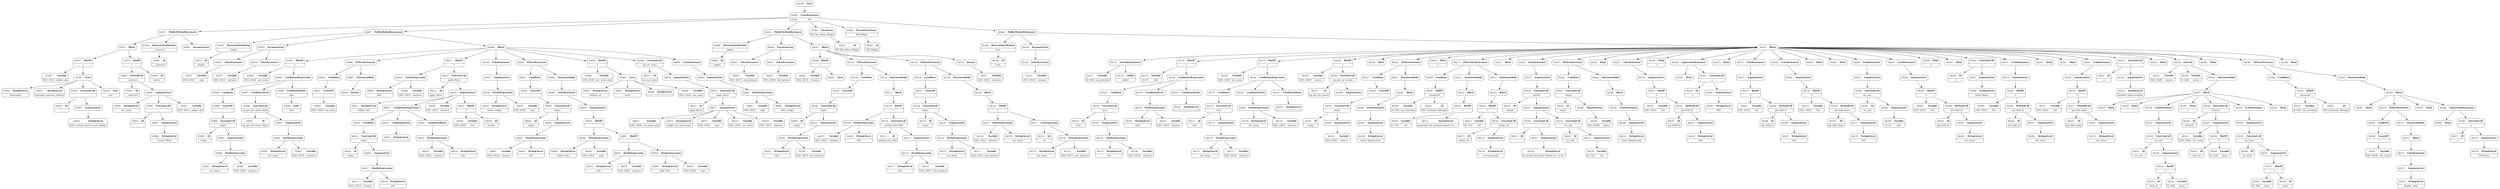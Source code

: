 digraph ast {
node [shape=none];
83969 [label=<<TABLE border='1' cellspacing='0' cellpadding='10' style='rounded' ><TR><TD border='0'>83969</TD><TD border='0'><B>MethodCall</B></TD></TR><HR/><TR><TD border='0' cellpadding='5' colspan='2'>__construct</TD></TR></TABLE>>];
83969 -> 83961 [weight=2];
83969 -> 83968 [weight=2];
83968 [label=<<TABLE border='1' cellspacing='0' cellpadding='10' style='rounded' ><TR><TD border='0'>83968</TD><TD border='0'><B>ArgumentList</B></TD></TR></TABLE>>];
83968 -> 83962 [weight=2];
83968 -> 83966 [weight=2];
83968 -> 83967 [weight=2];
83971 [label=<<TABLE border='1' cellspacing='0' cellpadding='10' style='rounded' ><TR><TD border='0'>83971</TD><TD border='0'><B>Block</B></TD></TR></TABLE>>];
83971 -> 83951 [weight=2];
83971 -> 83970 [weight=2];
83970 [label=<<TABLE border='1' cellspacing='0' cellpadding='10' style='rounded' ><TR><TD border='0'>83970</TD><TD border='0'><B>BinOP</B></TD></TR><HR/><TR><TD border='0' cellpadding='5' colspan='2'>::</TD></TR></TABLE>>];
83970 -> 83960 [weight=2];
83970 -> 83969 [weight=2];
83973 [label=<<TABLE border='1' cellspacing='0' cellpadding='10' style='rounded' ><TR><TD border='0'>83973</TD><TD border='0'><B>Id</B></TD></TR><HR/><TR><TD border='0' cellpadding='5' colspan='2'>widget</TD></TR></TABLE>>];
83972 [label=<<TABLE border='1' cellspacing='0' cellpadding='10' style='rounded' ><TR><TD border='0'>83972</TD><TD border='0'><B>PublicMethodStatement</B></TD></TR></TABLE>>];
83972 -> 83948 [weight=2];
83972 -> 83949 [weight=2];
83972 -> 83971 [weight=2];
83975 [label=<<TABLE border='1' cellspacing='0' cellpadding='10' style='rounded' ><TR><TD border='0'>83975</TD><TD border='0'><B>Variable</B></TD></TR><HR/><TR><TD border='0' cellpadding='5'>(563, 2022)</TD><TD border='0' cellpadding='5'>args</TD></TR></TABLE>>];
83974 [label=<<TABLE border='1' cellspacing='0' cellpadding='10' style='rounded' ><TR><TD border='0'>83974</TD><TD border='0'><B>ReturnValueMethod</B></TD></TR><HR/><TR><TD border='0' cellpadding='5' colspan='2'>widget</TD></TR></TABLE>>];
83974 -> 83973 [weight=2];
83977 [label=<<TABLE border='1' cellspacing='0' cellpadding='10' style='rounded' ><TR><TD border='0'>83977</TD><TD border='0'><B>Variable</B></TD></TR><HR/><TR><TD border='0' cellpadding='5'>(563, 2023)</TD><TD border='0' cellpadding='5'>instance</TD></TR></TABLE>>];
83976 [label=<<TABLE border='1' cellspacing='0' cellpadding='10' style='rounded' ><TR><TD border='0'>83976</TD><TD border='0'><B>ValueParameter</B></TD></TR></TABLE>>];
83976 -> 83975 [weight=2];
83979 [label=<<TABLE border='1' cellspacing='0' cellpadding='10' style='rounded' ><TR><TD border='0'>83979</TD><TD border='0'><B>ParameterList</B></TD></TR></TABLE>>];
83979 -> 83976 [weight=2];
83979 -> 83978 [weight=2];
83978 [label=<<TABLE border='1' cellspacing='0' cellpadding='10' style='rounded' ><TR><TD border='0'>83978</TD><TD border='0'><B>ValueParameter</B></TD></TR></TABLE>>];
83978 -> 83977 [weight=2];
83981 [label=<<TABLE border='1' cellspacing='0' cellpadding='10' style='rounded' ><TR><TD border='0'>83981</TD><TD border='0'><B>BinOP</B></TD></TR><HR/><TR><TD border='0' cellpadding='5' colspan='2'>=</TD></TR></TABLE>>];
83981 -> 83980 [weight=2];
83981 -> 84000 [weight=2];
83980 [label=<<TABLE border='1' cellspacing='0' cellpadding='10' style='rounded' ><TR><TD border='0'>83980</TD><TD border='0'><B>Variable</B></TD></TR><HR/><TR><TD border='0' cellpadding='5'>(563, 2024)</TD><TD border='0' cellpadding='5'>nav_menu</TD></TR></TABLE>>];
83983 [label=<<TABLE border='1' cellspacing='0' cellpadding='10' style='rounded' ><TR><TD border='0'>83983</TD><TD border='0'><B>Id</B></TD></TR><HR/><TR><TD border='0' cellpadding='5' colspan='2'>empty</TD></TR></TABLE>>];
83985 [label=<<TABLE border='1' cellspacing='0' cellpadding='10' style='rounded' ><TR><TD border='0'>83985</TD><TD border='0'><B>StringLiteral</B></TD></TR><HR/><TR><TD border='0' cellpadding='5' colspan='2'>nav_menu</TD></TR></TABLE>>];
83984 [label=<<TABLE border='1' cellspacing='0' cellpadding='10' style='rounded' ><TR><TD border='0'>83984</TD><TD border='0'><B>Variable</B></TD></TR><HR/><TR><TD border='0' cellpadding='5'>(563, 2023)</TD><TD border='0' cellpadding='5'>instance</TD></TR></TABLE>>];
83987 [label=<<TABLE border='1' cellspacing='0' cellpadding='10' style='rounded' ><TR><TD border='0'>83987</TD><TD border='0'><B>ArgumentList</B></TD></TR></TABLE>>];
83987 -> 83986 [weight=2];
83986 [label=<<TABLE border='1' cellspacing='0' cellpadding='10' style='rounded' ><TR><TD border='0'>83986</TD><TD border='0'><B>PostfixExpression</B></TD></TR></TABLE>>];
83986 -> 83984 [weight=2];
83986 -> 83985 [weight=2];
83989 [label=<<TABLE border='1' cellspacing='0' cellpadding='10' style='rounded' ><TR><TD border='0'>83989</TD><TD border='0'><B>UnaryOP</B></TD></TR><HR/><TR><TD border='0' cellpadding='5' colspan='2'>!</TD></TR></TABLE>>];
83989 -> 83988 [weight=2];
83988 [label=<<TABLE border='1' cellspacing='0' cellpadding='10' style='rounded' ><TR><TD border='0'>83988</TD><TD border='0'><B>FunctionCall</B></TD></TR><HR/><TR><TD border='0' cellpadding='5' colspan='2'>empty</TD></TR></TABLE>>];
83988 -> 83983 [weight=2];
83988 -> 83987 [weight=2];
83991 [label=<<TABLE border='1' cellspacing='0' cellpadding='10' style='rounded' ><TR><TD border='0'>83991</TD><TD border='0'><B>Id</B></TD></TR><HR/><TR><TD border='0' cellpadding='5' colspan='2'>wp_get_nav_menu_object</TD></TR></TABLE>>];
83990 [label=<<TABLE border='1' cellspacing='0' cellpadding='10' style='rounded' ><TR><TD border='0'>83990</TD><TD border='0'><B>Condition</B></TD></TR></TABLE>>];
83990 -> 83989 [weight=2];
83993 [label=<<TABLE border='1' cellspacing='0' cellpadding='10' style='rounded' ><TR><TD border='0'>83993</TD><TD border='0'><B>StringLiteral</B></TD></TR><HR/><TR><TD border='0' cellpadding='5' colspan='2'>nav_menu</TD></TR></TABLE>>];
83992 [label=<<TABLE border='1' cellspacing='0' cellpadding='10' style='rounded' ><TR><TD border='0'>83992</TD><TD border='0'><B>Variable</B></TD></TR><HR/><TR><TD border='0' cellpadding='5'>(563, 2023)</TD><TD border='0' cellpadding='5'>instance</TD></TR></TABLE>>];
83995 [label=<<TABLE border='1' cellspacing='0' cellpadding='10' style='rounded' ><TR><TD border='0'>83995</TD><TD border='0'><B>ArgumentList</B></TD></TR></TABLE>>];
83995 -> 83994 [weight=2];
83994 [label=<<TABLE border='1' cellspacing='0' cellpadding='10' style='rounded' ><TR><TD border='0'>83994</TD><TD border='0'><B>PostfixExpression</B></TD></TR></TABLE>>];
83994 -> 83992 [weight=2];
83994 -> 83993 [weight=2];
83997 [label=<<TABLE border='1' cellspacing='0' cellpadding='10' style='rounded' ><TR><TD border='0'>83997</TD><TD border='0'><B>ConditionalTrue</B></TD></TR></TABLE>>];
83997 -> 83996 [weight=2];
83996 [label=<<TABLE border='1' cellspacing='0' cellpadding='10' style='rounded' ><TR><TD border='0'>83996</TD><TD border='0'><B>FunctionCall</B></TD></TR><HR/><TR><TD border='0' cellpadding='5' colspan='2'>wp_get_nav_menu_object</TD></TR></TABLE>>];
83996 -> 83991 [weight=2];
83996 -> 83995 [weight=2];
83999 [label=<<TABLE border='1' cellspacing='0' cellpadding='10' style='rounded' ><TR><TD border='0'>83999</TD><TD border='0'><B>ConditionalFalse</B></TD></TR><HR/><TR><TD border='0' cellpadding='5' colspan='2'>false</TD></TR></TABLE>>];
83999 -> 83998 [weight=2];
83998 [label=<<TABLE border='1' cellspacing='0' cellpadding='10' style='rounded' ><TR><TD border='0'>83998</TD><TD border='0'><B>False</B></TD></TR><HR/><TR><TD border='0' cellpadding='5' colspan='2'>false</TD></TR></TABLE>>];
84000 [label=<<TABLE border='1' cellspacing='0' cellpadding='10' style='rounded' ><TR><TD border='0'>84000</TD><TD border='0'><B>ConditionalExpression</B></TD></TR></TABLE>>];
84000 -> 83990 [weight=2];
84000 -> 83997 [weight=2];
84000 -> 83999 [weight=2];
84003 [label=<<TABLE border='1' cellspacing='0' cellpadding='10' style='rounded' ><TR><TD border='0'>84003</TD><TD border='0'><B>UnaryOP</B></TD></TR><HR/><TR><TD border='0' cellpadding='5' colspan='2'>!</TD></TR></TABLE>>];
84003 -> 84002 [weight=2];
84002 [label=<<TABLE border='1' cellspacing='0' cellpadding='10' style='rounded' ><TR><TD border='0'>84002</TD><TD border='0'><B>Variable</B></TD></TR><HR/><TR><TD border='0' cellpadding='5'>(563, 2024)</TD><TD border='0' cellpadding='5'>nav_menu</TD></TR></TABLE>>];
84005 [label=<<TABLE border='1' cellspacing='0' cellpadding='10' style='rounded' ><TR><TD border='0'>84005</TD><TD border='0'><B>Return</B></TD></TR></TABLE>>];
84004 [label=<<TABLE border='1' cellspacing='0' cellpadding='10' style='rounded' ><TR><TD border='0'>84004</TD><TD border='0'><B>Condition</B></TD></TR></TABLE>>];
84004 -> 84003 [weight=2];
84007 [label=<<TABLE border='1' cellspacing='0' cellpadding='10' style='rounded' ><TR><TD border='0'>84007</TD><TD border='0'><B>StatementBody</B></TD></TR></TABLE>>];
84007 -> 84005 [weight=2];
84006 [label=<<TABLE border='1' cellspacing='0' cellpadding='10' style='rounded' ><TR><TD border='0'>84006</TD><TD border='0'><B>IfThenStatement</B></TD></TR></TABLE>>];
84006 -> 84004 [weight=2];
84006 -> 84007 [weight=2];
84009 [label=<<TABLE border='1' cellspacing='0' cellpadding='10' style='rounded' ><TR><TD border='0'>84009</TD><TD border='0'><B>StringLiteral</B></TD></TR><HR/><TR><TD border='0' cellpadding='5' colspan='2'>title</TD></TR></TABLE>>];
84008 [label=<<TABLE border='1' cellspacing='0' cellpadding='10' style='rounded' ><TR><TD border='0'>84008</TD><TD border='0'><B>Variable</B></TD></TR><HR/><TR><TD border='0' cellpadding='5'>(563, 2023)</TD><TD border='0' cellpadding='5'>instance</TD></TR></TABLE>>];
84011 [label=<<TABLE border='1' cellspacing='0' cellpadding='10' style='rounded' ><TR><TD border='0'>84011</TD><TD border='0'><B>BinOP</B></TD></TR><HR/><TR><TD border='0' cellpadding='5' colspan='2'>=</TD></TR></TABLE>>];
84011 -> 84010 [weight=2];
84011 -> 84033 [weight=2];
84010 [label=<<TABLE border='1' cellspacing='0' cellpadding='10' style='rounded' ><TR><TD border='0'>84010</TD><TD border='0'><B>PostfixExpression</B></TD></TR></TABLE>>];
84010 -> 84008 [weight=2];
84010 -> 84009 [weight=2];
84013 [label=<<TABLE border='1' cellspacing='0' cellpadding='10' style='rounded' ><TR><TD border='0'>84013</TD><TD border='0'><B>StringLiteral</B></TD></TR><HR/><TR><TD border='0' cellpadding='5' colspan='2'>widget_title</TD></TR></TABLE>>];
84012 [label=<<TABLE border='1' cellspacing='0' cellpadding='10' style='rounded' ><TR><TD border='0'>84012</TD><TD border='0'><B>Id</B></TD></TR><HR/><TR><TD border='0' cellpadding='5' colspan='2'>apply_filters</TD></TR></TABLE>>];
84015 [label=<<TABLE border='1' cellspacing='0' cellpadding='10' style='rounded' ><TR><TD border='0'>84015</TD><TD border='0'><B>Variable</B></TD></TR><HR/><TR><TD border='0' cellpadding='5'>(563, 2023)</TD><TD border='0' cellpadding='5'>instance</TD></TR></TABLE>>];
84014 [label=<<TABLE border='1' cellspacing='0' cellpadding='10' style='rounded' ><TR><TD border='0'>84014</TD><TD border='0'><B>Id</B></TD></TR><HR/><TR><TD border='0' cellpadding='5' colspan='2'>empty</TD></TR></TABLE>>];
84017 [label=<<TABLE border='1' cellspacing='0' cellpadding='10' style='rounded' ><TR><TD border='0'>84017</TD><TD border='0'><B>PostfixExpression</B></TD></TR></TABLE>>];
84017 -> 84015 [weight=2];
84017 -> 84016 [weight=2];
84016 [label=<<TABLE border='1' cellspacing='0' cellpadding='10' style='rounded' ><TR><TD border='0'>84016</TD><TD border='0'><B>StringLiteral</B></TD></TR><HR/><TR><TD border='0' cellpadding='5' colspan='2'>title</TD></TR></TABLE>>];
84019 [label=<<TABLE border='1' cellspacing='0' cellpadding='10' style='rounded' ><TR><TD border='0'>84019</TD><TD border='0'><B>FunctionCall</B></TD></TR><HR/><TR><TD border='0' cellpadding='5' colspan='2'>empty</TD></TR></TABLE>>];
84019 -> 84014 [weight=2];
84019 -> 84018 [weight=2];
84018 [label=<<TABLE border='1' cellspacing='0' cellpadding='10' style='rounded' ><TR><TD border='0'>84018</TD><TD border='0'><B>ArgumentList</B></TD></TR></TABLE>>];
84018 -> 84017 [weight=2];
84021 [label=<<TABLE border='1' cellspacing='0' cellpadding='10' style='rounded' ><TR><TD border='0'>84021</TD><TD border='0'><B>StringLiteral</B></TD></TR><HR/><TR><TD border='0' cellpadding='5' colspan='2'></TD></TR></TABLE>>];
84020 [label=<<TABLE border='1' cellspacing='0' cellpadding='10' style='rounded' ><TR><TD border='0'>84020</TD><TD border='0'><B>Condition</B></TD></TR></TABLE>>];
84020 -> 84019 [weight=2];
84023 [label=<<TABLE border='1' cellspacing='0' cellpadding='10' style='rounded' ><TR><TD border='0'>84023</TD><TD border='0'><B>Variable</B></TD></TR><HR/><TR><TD border='0' cellpadding='5'>(563, 2023)</TD><TD border='0' cellpadding='5'>instance</TD></TR></TABLE>>];
84022 [label=<<TABLE border='1' cellspacing='0' cellpadding='10' style='rounded' ><TR><TD border='0'>84022</TD><TD border='0'><B>ConditionalTrue</B></TD></TR></TABLE>>];
84022 -> 84021 [weight=2];
84025 [label=<<TABLE border='1' cellspacing='0' cellpadding='10' style='rounded' ><TR><TD border='0'>84025</TD><TD border='0'><B>PostfixExpression</B></TD></TR></TABLE>>];
84025 -> 84023 [weight=2];
84025 -> 84024 [weight=2];
84024 [label=<<TABLE border='1' cellspacing='0' cellpadding='10' style='rounded' ><TR><TD border='0'>84024</TD><TD border='0'><B>StringLiteral</B></TD></TR><HR/><TR><TD border='0' cellpadding='5' colspan='2'>title</TD></TR></TABLE>>];
84027 [label=<<TABLE border='1' cellspacing='0' cellpadding='10' style='rounded' ><TR><TD border='0'>84027</TD><TD border='0'><B>ConditionalExpression</B></TD></TR></TABLE>>];
84027 -> 84020 [weight=2];
84027 -> 84022 [weight=2];
84027 -> 84026 [weight=2];
84026 [label=<<TABLE border='1' cellspacing='0' cellpadding='10' style='rounded' ><TR><TD border='0'>84026</TD><TD border='0'><B>ConditionalFalse</B></TD></TR></TABLE>>];
84026 -> 84025 [weight=2];
84029 [label=<<TABLE border='1' cellspacing='0' cellpadding='10' style='rounded' ><TR><TD border='0'>84029</TD><TD border='0'><B>Variable</B></TD></TR><HR/><TR><TD border='0' cellpadding='5'>(563, 2025)</TD><TD border='0' cellpadding='5'>this</TD></TR></TABLE>>];
84028 [label=<<TABLE border='1' cellspacing='0' cellpadding='10' style='rounded' ><TR><TD border='0'>84028</TD><TD border='0'><B>Variable</B></TD></TR><HR/><TR><TD border='0' cellpadding='5'>(563, 2023)</TD><TD border='0' cellpadding='5'>instance</TD></TR></TABLE>>];
84031 [label=<<TABLE border='1' cellspacing='0' cellpadding='10' style='rounded' ><TR><TD border='0'>84031</TD><TD border='0'><B>BinOP</B></TD></TR><HR/><TR><TD border='0' cellpadding='5' colspan='2'>-&gt;</TD></TR></TABLE>>];
84031 -> 84029 [weight=2];
84031 -> 84030 [weight=2];
84030 [label=<<TABLE border='1' cellspacing='0' cellpadding='10' style='rounded' ><TR><TD border='0'>84030</TD><TD border='0'><B>Id</B></TD></TR><HR/><TR><TD border='0' cellpadding='5' colspan='2'>id_base</TD></TR></TABLE>>];
84033 [label=<<TABLE border='1' cellspacing='0' cellpadding='10' style='rounded' ><TR><TD border='0'>84033</TD><TD border='0'><B>FunctionCall</B></TD></TR><HR/><TR><TD border='0' cellpadding='5' colspan='2'>apply_filters</TD></TR></TABLE>>];
84033 -> 84012 [weight=2];
84033 -> 84032 [weight=2];
84032 [label=<<TABLE border='1' cellspacing='0' cellpadding='10' style='rounded' ><TR><TD border='0'>84032</TD><TD border='0'><B>ArgumentList</B></TD></TR></TABLE>>];
84032 -> 84013 [weight=2];
84032 -> 84027 [weight=2];
84032 -> 84028 [weight=2];
84032 -> 84031 [weight=2];
84035 [label=<<TABLE border='1' cellspacing='0' cellpadding='10' style='rounded' ><TR><TD border='0'>84035</TD><TD border='0'><B>StringLiteral</B></TD></TR><HR/><TR><TD border='0' cellpadding='5' colspan='2'>before_widget</TD></TR></TABLE>>];
84034 [label=<<TABLE border='1' cellspacing='0' cellpadding='10' style='rounded' ><TR><TD border='0'>84034</TD><TD border='0'><B>Variable</B></TD></TR><HR/><TR><TD border='0' cellpadding='5'>(563, 2022)</TD><TD border='0' cellpadding='5'>args</TD></TR></TABLE>>];
84037 [label=<<TABLE border='1' cellspacing='0' cellpadding='10' style='rounded' ><TR><TD border='0'>84037</TD><TD border='0'><B>ArgumentList</B></TD></TR></TABLE>>];
84037 -> 84036 [weight=2];
84036 [label=<<TABLE border='1' cellspacing='0' cellpadding='10' style='rounded' ><TR><TD border='0'>84036</TD><TD border='0'><B>PostfixExpression</B></TD></TR></TABLE>>];
84036 -> 84034 [weight=2];
84036 -> 84035 [weight=2];
84038 [label=<<TABLE border='1' cellspacing='0' cellpadding='10' style='rounded' ><TR><TD border='0'>84038</TD><TD border='0'><B>EchoStatement</B></TD></TR></TABLE>>];
84038 -> 84037 [weight=2];
84041 [label=<<TABLE border='1' cellspacing='0' cellpadding='10' style='rounded' ><TR><TD border='0'>84041</TD><TD border='0'><B>Variable</B></TD></TR><HR/><TR><TD border='0' cellpadding='5'>(563, 2023)</TD><TD border='0' cellpadding='5'>instance</TD></TR></TABLE>>];
84040 [label=<<TABLE border='1' cellspacing='0' cellpadding='10' style='rounded' ><TR><TD border='0'>84040</TD><TD border='0'><B>Id</B></TD></TR><HR/><TR><TD border='0' cellpadding='5' colspan='2'>empty</TD></TR></TABLE>>];
84043 [label=<<TABLE border='1' cellspacing='0' cellpadding='10' style='rounded' ><TR><TD border='0'>84043</TD><TD border='0'><B>PostfixExpression</B></TD></TR></TABLE>>];
84043 -> 84041 [weight=2];
84043 -> 84042 [weight=2];
84042 [label=<<TABLE border='1' cellspacing='0' cellpadding='10' style='rounded' ><TR><TD border='0'>84042</TD><TD border='0'><B>StringLiteral</B></TD></TR><HR/><TR><TD border='0' cellpadding='5' colspan='2'>title</TD></TR></TABLE>>];
84045 [label=<<TABLE border='1' cellspacing='0' cellpadding='10' style='rounded' ><TR><TD border='0'>84045</TD><TD border='0'><B>FunctionCall</B></TD></TR><HR/><TR><TD border='0' cellpadding='5' colspan='2'>empty</TD></TR></TABLE>>];
84045 -> 84040 [weight=2];
84045 -> 84044 [weight=2];
84044 [label=<<TABLE border='1' cellspacing='0' cellpadding='10' style='rounded' ><TR><TD border='0'>84044</TD><TD border='0'><B>ArgumentList</B></TD></TR></TABLE>>];
84044 -> 84043 [weight=2];
84047 [label=<<TABLE border='1' cellspacing='0' cellpadding='10' style='rounded' ><TR><TD border='0'>84047</TD><TD border='0'><B>Condition</B></TD></TR></TABLE>>];
84047 -> 84046 [weight=2];
84046 [label=<<TABLE border='1' cellspacing='0' cellpadding='10' style='rounded' ><TR><TD border='0'>84046</TD><TD border='0'><B>UnaryOP</B></TD></TR><HR/><TR><TD border='0' cellpadding='5' colspan='2'>!</TD></TR></TABLE>>];
84046 -> 84045 [weight=2];
84049 [label=<<TABLE border='1' cellspacing='0' cellpadding='10' style='rounded' ><TR><TD border='0'>84049</TD><TD border='0'><B>StringLiteral</B></TD></TR><HR/><TR><TD border='0' cellpadding='5' colspan='2'>before_title</TD></TR></TABLE>>];
84048 [label=<<TABLE border='1' cellspacing='0' cellpadding='10' style='rounded' ><TR><TD border='0'>84048</TD><TD border='0'><B>Variable</B></TD></TR><HR/><TR><TD border='0' cellpadding='5'>(563, 2022)</TD><TD border='0' cellpadding='5'>args</TD></TR></TABLE>>];
84051 [label=<<TABLE border='1' cellspacing='0' cellpadding='10' style='rounded' ><TR><TD border='0'>84051</TD><TD border='0'><B>BinOP</B></TD></TR><HR/><TR><TD border='0' cellpadding='5' colspan='2'>.</TD></TR></TABLE>>];
84051 -> 84050 [weight=2];
84051 -> 84055 [weight=2];
84050 [label=<<TABLE border='1' cellspacing='0' cellpadding='10' style='rounded' ><TR><TD border='0'>84050</TD><TD border='0'><B>PostfixExpression</B></TD></TR></TABLE>>];
84050 -> 84048 [weight=2];
84050 -> 84049 [weight=2];
84053 [label=<<TABLE border='1' cellspacing='0' cellpadding='10' style='rounded' ><TR><TD border='0'>84053</TD><TD border='0'><B>StringLiteral</B></TD></TR><HR/><TR><TD border='0' cellpadding='5' colspan='2'>title</TD></TR></TABLE>>];
84052 [label=<<TABLE border='1' cellspacing='0' cellpadding='10' style='rounded' ><TR><TD border='0'>84052</TD><TD border='0'><B>Variable</B></TD></TR><HR/><TR><TD border='0' cellpadding='5'>(563, 2023)</TD><TD border='0' cellpadding='5'>instance</TD></TR></TABLE>>];
84055 [label=<<TABLE border='1' cellspacing='0' cellpadding='10' style='rounded' ><TR><TD border='0'>84055</TD><TD border='0'><B>BinOP</B></TD></TR><HR/><TR><TD border='0' cellpadding='5' colspan='2'>.</TD></TR></TABLE>>];
84055 -> 84054 [weight=2];
84055 -> 84058 [weight=2];
84054 [label=<<TABLE border='1' cellspacing='0' cellpadding='10' style='rounded' ><TR><TD border='0'>84054</TD><TD border='0'><B>PostfixExpression</B></TD></TR></TABLE>>];
84054 -> 84052 [weight=2];
84054 -> 84053 [weight=2];
84057 [label=<<TABLE border='1' cellspacing='0' cellpadding='10' style='rounded' ><TR><TD border='0'>84057</TD><TD border='0'><B>StringLiteral</B></TD></TR><HR/><TR><TD border='0' cellpadding='5' colspan='2'>after_title</TD></TR></TABLE>>];
84056 [label=<<TABLE border='1' cellspacing='0' cellpadding='10' style='rounded' ><TR><TD border='0'>84056</TD><TD border='0'><B>Variable</B></TD></TR><HR/><TR><TD border='0' cellpadding='5'>(563, 2022)</TD><TD border='0' cellpadding='5'>args</TD></TR></TABLE>>];
84059 [label=<<TABLE border='1' cellspacing='0' cellpadding='10' style='rounded' ><TR><TD border='0'>84059</TD><TD border='0'><B>ArgumentList</B></TD></TR></TABLE>>];
84059 -> 84051 [weight=2];
84058 [label=<<TABLE border='1' cellspacing='0' cellpadding='10' style='rounded' ><TR><TD border='0'>84058</TD><TD border='0'><B>PostfixExpression</B></TD></TR></TABLE>>];
84058 -> 84056 [weight=2];
84058 -> 84057 [weight=2];
84061 [label=<<TABLE border='1' cellspacing='0' cellpadding='10' style='rounded' ><TR><TD border='0'>84061</TD><TD border='0'><B>IfThenStatement</B></TD></TR></TABLE>>];
84061 -> 84047 [weight=2];
84061 -> 84062 [weight=2];
84060 [label=<<TABLE border='1' cellspacing='0' cellpadding='10' style='rounded' ><TR><TD border='0'>84060</TD><TD border='0'><B>EchoStatement</B></TD></TR></TABLE>>];
84060 -> 84059 [weight=2];
84063 [label=<<TABLE border='1' cellspacing='0' cellpadding='10' style='rounded' ><TR><TD border='0'>84063</TD><TD border='0'><B>Variable</B></TD></TR><HR/><TR><TD border='0' cellpadding='5'>(563, 2026)</TD><TD border='0' cellpadding='5'>nav_menu_args</TD></TR></TABLE>>];
84062 [label=<<TABLE border='1' cellspacing='0' cellpadding='10' style='rounded' ><TR><TD border='0'>84062</TD><TD border='0'><B>StatementBody</B></TD></TR></TABLE>>];
84062 -> 84060 [weight=2];
84065 [label=<<TABLE border='1' cellspacing='0' cellpadding='10' style='rounded' ><TR><TD border='0'>84065</TD><TD border='0'><B>StringLiteral</B></TD></TR><HR/><TR><TD border='0' cellpadding='5' colspan='2'>fallback_cb</TD></TR></TABLE>>];
84064 [label=<<TABLE border='1' cellspacing='0' cellpadding='10' style='rounded' ><TR><TD border='0'>84064</TD><TD border='0'><B>BinOP</B></TD></TR><HR/><TR><TD border='0' cellpadding='5' colspan='2'>=</TD></TR></TABLE>>];
84064 -> 84063 [weight=2];
84064 -> 84069 [weight=2];
84067 [label=<<TABLE border='1' cellspacing='0' cellpadding='10' style='rounded' ><TR><TD border='0'>84067</TD><TD border='0'><B>StringLiteral</B></TD></TR><HR/><TR><TD border='0' cellpadding='5' colspan='2'>menu</TD></TR></TABLE>>];
84066 [label=<<TABLE border='1' cellspacing='0' cellpadding='10' style='rounded' ><TR><TD border='0'>84066</TD><TD border='0'><B>StringLiteral</B></TD></TR><HR/><TR><TD border='0' cellpadding='5' colspan='2'></TD></TR></TABLE>>];
84069 [label=<<TABLE border='1' cellspacing='0' cellpadding='10' style='rounded' ><TR><TD border='0'>84069</TD><TD border='0'><B>Array</B></TD></TR></TABLE>>];
84069 -> 84065 [weight=2];
84069 -> 84066 [weight=2];
84069 -> 84067 [weight=2];
84069 -> 84068 [weight=2];
84068 [label=<<TABLE border='1' cellspacing='0' cellpadding='10' style='rounded' ><TR><TD border='0'>84068</TD><TD border='0'><B>Variable</B></TD></TR><HR/><TR><TD border='0' cellpadding='5'>(563, 2024)</TD><TD border='0' cellpadding='5'>nav_menu</TD></TR></TABLE>>];
84071 [label=<<TABLE border='1' cellspacing='0' cellpadding='10' style='rounded' ><TR><TD border='0'>84071</TD><TD border='0'><B>Id</B></TD></TR><HR/><TR><TD border='0' cellpadding='5' colspan='2'>apply_filters</TD></TR></TABLE>>];
84070 [label=<<TABLE border='1' cellspacing='0' cellpadding='10' style='rounded' ><TR><TD border='0'>84070</TD><TD border='0'><B>Id</B></TD></TR><HR/><TR><TD border='0' cellpadding='5' colspan='2'>wp_nav_menu</TD></TR></TABLE>>];
84073 [label=<<TABLE border='1' cellspacing='0' cellpadding='10' style='rounded' ><TR><TD border='0'>84073</TD><TD border='0'><B>Variable</B></TD></TR><HR/><TR><TD border='0' cellpadding='5'>(563, 2026)</TD><TD border='0' cellpadding='5'>nav_menu_args</TD></TR></TABLE>>];
84072 [label=<<TABLE border='1' cellspacing='0' cellpadding='10' style='rounded' ><TR><TD border='0'>84072</TD><TD border='0'><B>StringLiteral</B></TD></TR><HR/><TR><TD border='0' cellpadding='5' colspan='2'>widget_nav_menu_args</TD></TR></TABLE>>];
84075 [label=<<TABLE border='1' cellspacing='0' cellpadding='10' style='rounded' ><TR><TD border='0'>84075</TD><TD border='0'><B>Variable</B></TD></TR><HR/><TR><TD border='0' cellpadding='5'>(563, 2022)</TD><TD border='0' cellpadding='5'>args</TD></TR></TABLE>>];
84074 [label=<<TABLE border='1' cellspacing='0' cellpadding='10' style='rounded' ><TR><TD border='0'>84074</TD><TD border='0'><B>Variable</B></TD></TR><HR/><TR><TD border='0' cellpadding='5'>(563, 2024)</TD><TD border='0' cellpadding='5'>nav_menu</TD></TR></TABLE>>];
84077 [label=<<TABLE border='1' cellspacing='0' cellpadding='10' style='rounded' ><TR><TD border='0'>84077</TD><TD border='0'><B>ArgumentList</B></TD></TR></TABLE>>];
84077 -> 84072 [weight=2];
84077 -> 84073 [weight=2];
84077 -> 84074 [weight=2];
84077 -> 84075 [weight=2];
84077 -> 84076 [weight=2];
84076 [label=<<TABLE border='1' cellspacing='0' cellpadding='10' style='rounded' ><TR><TD border='0'>84076</TD><TD border='0'><B>Variable</B></TD></TR><HR/><TR><TD border='0' cellpadding='5'>(563, 2023)</TD><TD border='0' cellpadding='5'>instance</TD></TR></TABLE>>];
84079 [label=<<TABLE border='1' cellspacing='0' cellpadding='10' style='rounded' ><TR><TD border='0'>84079</TD><TD border='0'><B>ArgumentList</B></TD></TR></TABLE>>];
84079 -> 84078 [weight=2];
84078 [label=<<TABLE border='1' cellspacing='0' cellpadding='10' style='rounded' ><TR><TD border='0'>84078</TD><TD border='0'><B>FunctionCall</B></TD></TR><HR/><TR><TD border='0' cellpadding='5' colspan='2'>apply_filters</TD></TR></TABLE>>];
84078 -> 84071 [weight=2];
84078 -> 84077 [weight=2];
84081 [label=<<TABLE border='1' cellspacing='0' cellpadding='10' style='rounded' ><TR><TD border='0'>84081</TD><TD border='0'><B>Variable</B></TD></TR><HR/><TR><TD border='0' cellpadding='5'>(563, 2022)</TD><TD border='0' cellpadding='5'>args</TD></TR></TABLE>>];
84080 [label=<<TABLE border='1' cellspacing='0' cellpadding='10' style='rounded' ><TR><TD border='0'>84080</TD><TD border='0'><B>FunctionCall</B></TD></TR><HR/><TR><TD border='0' cellpadding='5' colspan='2'>wp_nav_menu</TD></TR></TABLE>>];
84080 -> 84070 [weight=2];
84080 -> 84079 [weight=2];
84083 [label=<<TABLE border='1' cellspacing='0' cellpadding='10' style='rounded' ><TR><TD border='0'>84083</TD><TD border='0'><B>PostfixExpression</B></TD></TR></TABLE>>];
84083 -> 84081 [weight=2];
84083 -> 84082 [weight=2];
84082 [label=<<TABLE border='1' cellspacing='0' cellpadding='10' style='rounded' ><TR><TD border='0'>84082</TD><TD border='0'><B>StringLiteral</B></TD></TR><HR/><TR><TD border='0' cellpadding='5' colspan='2'>after_widget</TD></TR></TABLE>>];
84085 [label=<<TABLE border='1' cellspacing='0' cellpadding='10' style='rounded' ><TR><TD border='0'>84085</TD><TD border='0'><B>EchoStatement</B></TD></TR></TABLE>>];
84085 -> 84084 [weight=2];
84084 [label=<<TABLE border='1' cellspacing='0' cellpadding='10' style='rounded' ><TR><TD border='0'>84084</TD><TD border='0'><B>ArgumentList</B></TD></TR></TABLE>>];
84084 -> 84083 [weight=2];
84087 [label=<<TABLE border='1' cellspacing='0' cellpadding='10' style='rounded' ><TR><TD border='0'>84087</TD><TD border='0'><B>PublicMethodStatement</B></TD></TR></TABLE>>];
84087 -> 83974 [weight=2];
84087 -> 83979 [weight=2];
84087 -> 84086 [weight=2];
84086 [label=<<TABLE border='1' cellspacing='0' cellpadding='10' style='rounded' ><TR><TD border='0'>84086</TD><TD border='0'><B>Block</B></TD></TR></TABLE>>];
84086 -> 83981 [weight=2];
84086 -> 84006 [weight=2];
84086 -> 84011 [weight=2];
84086 -> 84038 [weight=2];
84086 -> 84061 [weight=2];
84086 -> 84064 [weight=2];
84086 -> 84080 [weight=2];
84086 -> 84085 [weight=2];
84089 [label=<<TABLE border='1' cellspacing='0' cellpadding='10' style='rounded' ><TR><TD border='0'>84089</TD><TD border='0'><B>ReturnValueMethod</B></TD></TR><HR/><TR><TD border='0' cellpadding='5' colspan='2'>update</TD></TR></TABLE>>];
84089 -> 84088 [weight=2];
84088 [label=<<TABLE border='1' cellspacing='0' cellpadding='10' style='rounded' ><TR><TD border='0'>84088</TD><TD border='0'><B>Id</B></TD></TR><HR/><TR><TD border='0' cellpadding='5' colspan='2'>update</TD></TR></TABLE>>];
84091 [label=<<TABLE border='1' cellspacing='0' cellpadding='10' style='rounded' ><TR><TD border='0'>84091</TD><TD border='0'><B>ValueParameter</B></TD></TR></TABLE>>];
84091 -> 84090 [weight=2];
84090 [label=<<TABLE border='1' cellspacing='0' cellpadding='10' style='rounded' ><TR><TD border='0'>84090</TD><TD border='0'><B>Variable</B></TD></TR><HR/><TR><TD border='0' cellpadding='5'>(563, 2027)</TD><TD border='0' cellpadding='5'>new_instance</TD></TR></TABLE>>];
84093 [label=<<TABLE border='1' cellspacing='0' cellpadding='10' style='rounded' ><TR><TD border='0'>84093</TD><TD border='0'><B>ValueParameter</B></TD></TR></TABLE>>];
84093 -> 84092 [weight=2];
84092 [label=<<TABLE border='1' cellspacing='0' cellpadding='10' style='rounded' ><TR><TD border='0'>84092</TD><TD border='0'><B>Variable</B></TD></TR><HR/><TR><TD border='0' cellpadding='5'>(563, 2028)</TD><TD border='0' cellpadding='5'>old_instance</TD></TR></TABLE>>];
84095 [label=<<TABLE border='1' cellspacing='0' cellpadding='10' style='rounded' ><TR><TD border='0'>84095</TD><TD border='0'><B>Variable</B></TD></TR><HR/><TR><TD border='0' cellpadding='5'>(563, 2023)</TD><TD border='0' cellpadding='5'>instance</TD></TR></TABLE>>];
84094 [label=<<TABLE border='1' cellspacing='0' cellpadding='10' style='rounded' ><TR><TD border='0'>84094</TD><TD border='0'><B>ParameterList</B></TD></TR></TABLE>>];
84094 -> 84091 [weight=2];
84094 -> 84093 [weight=2];
84097 [label=<<TABLE border='1' cellspacing='0' cellpadding='10' style='rounded' ><TR><TD border='0'>84097</TD><TD border='0'><B>Array</B></TD></TR></TABLE>>];
84096 [label=<<TABLE border='1' cellspacing='0' cellpadding='10' style='rounded' ><TR><TD border='0'>84096</TD><TD border='0'><B>BinOP</B></TD></TR><HR/><TR><TD border='0' cellpadding='5' colspan='2'>=</TD></TR></TABLE>>];
84096 -> 84095 [weight=2];
84096 -> 84097 [weight=2];
84099 [label=<<TABLE border='1' cellspacing='0' cellpadding='10' style='rounded' ><TR><TD border='0'>84099</TD><TD border='0'><B>Id</B></TD></TR><HR/><TR><TD border='0' cellpadding='5' colspan='2'>empty</TD></TR></TABLE>>];
84101 [label=<<TABLE border='1' cellspacing='0' cellpadding='10' style='rounded' ><TR><TD border='0'>84101</TD><TD border='0'><B>StringLiteral</B></TD></TR><HR/><TR><TD border='0' cellpadding='5' colspan='2'>title</TD></TR></TABLE>>];
84100 [label=<<TABLE border='1' cellspacing='0' cellpadding='10' style='rounded' ><TR><TD border='0'>84100</TD><TD border='0'><B>Variable</B></TD></TR><HR/><TR><TD border='0' cellpadding='5'>(563, 2027)</TD><TD border='0' cellpadding='5'>new_instance</TD></TR></TABLE>>];
84103 [label=<<TABLE border='1' cellspacing='0' cellpadding='10' style='rounded' ><TR><TD border='0'>84103</TD><TD border='0'><B>ArgumentList</B></TD></TR></TABLE>>];
84103 -> 84102 [weight=2];
84102 [label=<<TABLE border='1' cellspacing='0' cellpadding='10' style='rounded' ><TR><TD border='0'>84102</TD><TD border='0'><B>PostfixExpression</B></TD></TR></TABLE>>];
84102 -> 84100 [weight=2];
84102 -> 84101 [weight=2];
84105 [label=<<TABLE border='1' cellspacing='0' cellpadding='10' style='rounded' ><TR><TD border='0'>84105</TD><TD border='0'><B>UnaryOP</B></TD></TR><HR/><TR><TD border='0' cellpadding='5' colspan='2'>!</TD></TR></TABLE>>];
84105 -> 84104 [weight=2];
84104 [label=<<TABLE border='1' cellspacing='0' cellpadding='10' style='rounded' ><TR><TD border='0'>84104</TD><TD border='0'><B>FunctionCall</B></TD></TR><HR/><TR><TD border='0' cellpadding='5' colspan='2'>empty</TD></TR></TABLE>>];
84104 -> 84099 [weight=2];
84104 -> 84103 [weight=2];
84107 [label=<<TABLE border='1' cellspacing='0' cellpadding='10' style='rounded' ><TR><TD border='0'>84107</TD><TD border='0'><B>Variable</B></TD></TR><HR/><TR><TD border='0' cellpadding='5'>(563, 2023)</TD><TD border='0' cellpadding='5'>instance</TD></TR></TABLE>>];
84106 [label=<<TABLE border='1' cellspacing='0' cellpadding='10' style='rounded' ><TR><TD border='0'>84106</TD><TD border='0'><B>Condition</B></TD></TR></TABLE>>];
84106 -> 84105 [weight=2];
84109 [label=<<TABLE border='1' cellspacing='0' cellpadding='10' style='rounded' ><TR><TD border='0'>84109</TD><TD border='0'><B>PostfixExpression</B></TD></TR></TABLE>>];
84109 -> 84107 [weight=2];
84109 -> 84108 [weight=2];
84108 [label=<<TABLE border='1' cellspacing='0' cellpadding='10' style='rounded' ><TR><TD border='0'>84108</TD><TD border='0'><B>StringLiteral</B></TD></TR><HR/><TR><TD border='0' cellpadding='5' colspan='2'>title</TD></TR></TABLE>>];
84111 [label=<<TABLE border='1' cellspacing='0' cellpadding='10' style='rounded' ><TR><TD border='0'>84111</TD><TD border='0'><B>Id</B></TD></TR><HR/><TR><TD border='0' cellpadding='5' colspan='2'>sanitize_text_field</TD></TR></TABLE>>];
84110 [label=<<TABLE border='1' cellspacing='0' cellpadding='10' style='rounded' ><TR><TD border='0'>84110</TD><TD border='0'><B>BinOP</B></TD></TR><HR/><TR><TD border='0' cellpadding='5' colspan='2'>=</TD></TR></TABLE>>];
84110 -> 84109 [weight=2];
84110 -> 84116 [weight=2];
84113 [label=<<TABLE border='1' cellspacing='0' cellpadding='10' style='rounded' ><TR><TD border='0'>84113</TD><TD border='0'><B>StringLiteral</B></TD></TR><HR/><TR><TD border='0' cellpadding='5' colspan='2'>title</TD></TR></TABLE>>];
84112 [label=<<TABLE border='1' cellspacing='0' cellpadding='10' style='rounded' ><TR><TD border='0'>84112</TD><TD border='0'><B>Variable</B></TD></TR><HR/><TR><TD border='0' cellpadding='5'>(563, 2027)</TD><TD border='0' cellpadding='5'>new_instance</TD></TR></TABLE>>];
84115 [label=<<TABLE border='1' cellspacing='0' cellpadding='10' style='rounded' ><TR><TD border='0'>84115</TD><TD border='0'><B>ArgumentList</B></TD></TR></TABLE>>];
84115 -> 84114 [weight=2];
84114 [label=<<TABLE border='1' cellspacing='0' cellpadding='10' style='rounded' ><TR><TD border='0'>84114</TD><TD border='0'><B>PostfixExpression</B></TD></TR></TABLE>>];
84114 -> 84112 [weight=2];
84114 -> 84113 [weight=2];
84117 [label=<<TABLE border='1' cellspacing='0' cellpadding='10' style='rounded' ><TR><TD border='0'>84117</TD><TD border='0'><B>Block</B></TD></TR></TABLE>>];
84117 -> 84110 [weight=2];
84116 [label=<<TABLE border='1' cellspacing='0' cellpadding='10' style='rounded' ><TR><TD border='0'>84116</TD><TD border='0'><B>FunctionCall</B></TD></TR><HR/><TR><TD border='0' cellpadding='5' colspan='2'>sanitize_text_field</TD></TR></TABLE>>];
84116 -> 84111 [weight=2];
84116 -> 84115 [weight=2];
84119 [label=<<TABLE border='1' cellspacing='0' cellpadding='10' style='rounded' ><TR><TD border='0'>84119</TD><TD border='0'><B>StatementBody</B></TD></TR></TABLE>>];
84119 -> 84117 [weight=2];
84118 [label=<<TABLE border='1' cellspacing='0' cellpadding='10' style='rounded' ><TR><TD border='0'>84118</TD><TD border='0'><B>IfThenStatement</B></TD></TR></TABLE>>];
84118 -> 84106 [weight=2];
84118 -> 84119 [weight=2];
84121 [label=<<TABLE border='1' cellspacing='0' cellpadding='10' style='rounded' ><TR><TD border='0'>84121</TD><TD border='0'><B>Id</B></TD></TR><HR/><TR><TD border='0' cellpadding='5' colspan='2'>empty</TD></TR></TABLE>>];
84123 [label=<<TABLE border='1' cellspacing='0' cellpadding='10' style='rounded' ><TR><TD border='0'>84123</TD><TD border='0'><B>StringLiteral</B></TD></TR><HR/><TR><TD border='0' cellpadding='5' colspan='2'>nav_menu</TD></TR></TABLE>>];
84122 [label=<<TABLE border='1' cellspacing='0' cellpadding='10' style='rounded' ><TR><TD border='0'>84122</TD><TD border='0'><B>Variable</B></TD></TR><HR/><TR><TD border='0' cellpadding='5'>(563, 2027)</TD><TD border='0' cellpadding='5'>new_instance</TD></TR></TABLE>>];
84125 [label=<<TABLE border='1' cellspacing='0' cellpadding='10' style='rounded' ><TR><TD border='0'>84125</TD><TD border='0'><B>ArgumentList</B></TD></TR></TABLE>>];
84125 -> 84124 [weight=2];
84124 [label=<<TABLE border='1' cellspacing='0' cellpadding='10' style='rounded' ><TR><TD border='0'>84124</TD><TD border='0'><B>PostfixExpression</B></TD></TR></TABLE>>];
84124 -> 84122 [weight=2];
84124 -> 84123 [weight=2];
84127 [label=<<TABLE border='1' cellspacing='0' cellpadding='10' style='rounded' ><TR><TD border='0'>84127</TD><TD border='0'><B>UnaryOP</B></TD></TR><HR/><TR><TD border='0' cellpadding='5' colspan='2'>!</TD></TR></TABLE>>];
84127 -> 84126 [weight=2];
84126 [label=<<TABLE border='1' cellspacing='0' cellpadding='10' style='rounded' ><TR><TD border='0'>84126</TD><TD border='0'><B>FunctionCall</B></TD></TR><HR/><TR><TD border='0' cellpadding='5' colspan='2'>empty</TD></TR></TABLE>>];
84126 -> 84121 [weight=2];
84126 -> 84125 [weight=2];
84129 [label=<<TABLE border='1' cellspacing='0' cellpadding='10' style='rounded' ><TR><TD border='0'>84129</TD><TD border='0'><B>Variable</B></TD></TR><HR/><TR><TD border='0' cellpadding='5'>(563, 2023)</TD><TD border='0' cellpadding='5'>instance</TD></TR></TABLE>>];
84128 [label=<<TABLE border='1' cellspacing='0' cellpadding='10' style='rounded' ><TR><TD border='0'>84128</TD><TD border='0'><B>Condition</B></TD></TR></TABLE>>];
84128 -> 84127 [weight=2];
84131 [label=<<TABLE border='1' cellspacing='0' cellpadding='10' style='rounded' ><TR><TD border='0'>84131</TD><TD border='0'><B>PostfixExpression</B></TD></TR></TABLE>>];
84131 -> 84129 [weight=2];
84131 -> 84130 [weight=2];
84130 [label=<<TABLE border='1' cellspacing='0' cellpadding='10' style='rounded' ><TR><TD border='0'>84130</TD><TD border='0'><B>StringLiteral</B></TD></TR><HR/><TR><TD border='0' cellpadding='5' colspan='2'>nav_menu</TD></TR></TABLE>>];
84133 [label=<<TABLE border='1' cellspacing='0' cellpadding='10' style='rounded' ><TR><TD border='0'>84133</TD><TD border='0'><B>Int</B></TD></TR><HR/><TR><TD border='0' cellpadding='5' colspan='2'>int</TD></TR></TABLE>>];
84132 [label=<<TABLE border='1' cellspacing='0' cellpadding='10' style='rounded' ><TR><TD border='0'>84132</TD><TD border='0'><B>BinOP</B></TD></TR><HR/><TR><TD border='0' cellpadding='5' colspan='2'>=</TD></TR></TABLE>>];
84132 -> 84131 [weight=2];
84132 -> 84137 [weight=2];
84135 [label=<<TABLE border='1' cellspacing='0' cellpadding='10' style='rounded' ><TR><TD border='0'>84135</TD><TD border='0'><B>StringLiteral</B></TD></TR><HR/><TR><TD border='0' cellpadding='5' colspan='2'>nav_menu</TD></TR></TABLE>>];
84134 [label=<<TABLE border='1' cellspacing='0' cellpadding='10' style='rounded' ><TR><TD border='0'>84134</TD><TD border='0'><B>Variable</B></TD></TR><HR/><TR><TD border='0' cellpadding='5'>(563, 2027)</TD><TD border='0' cellpadding='5'>new_instance</TD></TR></TABLE>>];
84137 [label=<<TABLE border='1' cellspacing='0' cellpadding='10' style='rounded' ><TR><TD border='0'>84137</TD><TD border='0'><B>CastExpression</B></TD></TR></TABLE>>];
84137 -> 84133 [weight=2];
84137 -> 84136 [weight=2];
84136 [label=<<TABLE border='1' cellspacing='0' cellpadding='10' style='rounded' ><TR><TD border='0'>84136</TD><TD border='0'><B>PostfixExpression</B></TD></TR></TABLE>>];
84136 -> 84134 [weight=2];
84136 -> 84135 [weight=2];
84139 [label=<<TABLE border='1' cellspacing='0' cellpadding='10' style='rounded' ><TR><TD border='0'>84139</TD><TD border='0'><B>IfThenStatement</B></TD></TR></TABLE>>];
84139 -> 84128 [weight=2];
84139 -> 84140 [weight=2];
84138 [label=<<TABLE border='1' cellspacing='0' cellpadding='10' style='rounded' ><TR><TD border='0'>84138</TD><TD border='0'><B>Block</B></TD></TR></TABLE>>];
84138 -> 84132 [weight=2];
84141 [label=<<TABLE border='1' cellspacing='0' cellpadding='10' style='rounded' ><TR><TD border='0'>84141</TD><TD border='0'><B>Variable</B></TD></TR><HR/><TR><TD border='0' cellpadding='5'>(563, 2023)</TD><TD border='0' cellpadding='5'>instance</TD></TR></TABLE>>];
84140 [label=<<TABLE border='1' cellspacing='0' cellpadding='10' style='rounded' ><TR><TD border='0'>84140</TD><TD border='0'><B>StatementBody</B></TD></TR></TABLE>>];
84140 -> 84138 [weight=2];
84143 [label=<<TABLE border='1' cellspacing='0' cellpadding='10' style='rounded' ><TR><TD border='0'>84143</TD><TD border='0'><B>Block</B></TD></TR></TABLE>>];
84143 -> 84096 [weight=2];
84143 -> 84118 [weight=2];
84143 -> 84139 [weight=2];
84143 -> 84142 [weight=2];
84142 [label=<<TABLE border='1' cellspacing='0' cellpadding='10' style='rounded' ><TR><TD border='0'>84142</TD><TD border='0'><B>Return</B></TD></TR></TABLE>>];
84142 -> 84141 [weight=2];
84145 [label=<<TABLE border='1' cellspacing='0' cellpadding='10' style='rounded' ><TR><TD border='0'>84145</TD><TD border='0'><B>Id</B></TD></TR><HR/><TR><TD border='0' cellpadding='5' colspan='2'>form</TD></TR></TABLE>>];
84144 [label=<<TABLE border='1' cellspacing='0' cellpadding='10' style='rounded' ><TR><TD border='0'>84144</TD><TD border='0'><B>PublicMethodStatement</B></TD></TR></TABLE>>];
84144 -> 84089 [weight=2];
84144 -> 84094 [weight=2];
84144 -> 84143 [weight=2];
84147 [label=<<TABLE border='1' cellspacing='0' cellpadding='10' style='rounded' ><TR><TD border='0'>84147</TD><TD border='0'><B>Variable</B></TD></TR><HR/><TR><TD border='0' cellpadding='5'>(563, 2023)</TD><TD border='0' cellpadding='5'>instance</TD></TR></TABLE>>];
84146 [label=<<TABLE border='1' cellspacing='0' cellpadding='10' style='rounded' ><TR><TD border='0'>84146</TD><TD border='0'><B>ReturnValueMethod</B></TD></TR><HR/><TR><TD border='0' cellpadding='5' colspan='2'>form</TD></TR></TABLE>>];
84146 -> 84145 [weight=2];
84149 [label=<<TABLE border='1' cellspacing='0' cellpadding='10' style='rounded' ><TR><TD border='0'>84149</TD><TD border='0'><B>ParameterList</B></TD></TR></TABLE>>];
84149 -> 84148 [weight=2];
84148 [label=<<TABLE border='1' cellspacing='0' cellpadding='10' style='rounded' ><TR><TD border='0'>84148</TD><TD border='0'><B>ValueParameter</B></TD></TR></TABLE>>];
84148 -> 84147 [weight=2];
84151 [label=<<TABLE border='1' cellspacing='0' cellpadding='10' style='rounded' ><TR><TD border='0'>84151</TD><TD border='0'><B>Variable</B></TD></TR><HR/><TR><TD border='0' cellpadding='5'>(0, 839)</TD><TD border='0' cellpadding='5'>wp_customize</TD></TR></TABLE>>];
84150 [label=<<TABLE border='1' cellspacing='0' cellpadding='10' style='rounded' ><TR><TD border='0'>84150</TD><TD border='0'><B>Global</B></TD></TR><HR/><TR><TD border='0' cellpadding='5' colspan='2'>global</TD></TR></TABLE>>];
84153 [label=<<TABLE border='1' cellspacing='0' cellpadding='10' style='rounded' ><TR><TD border='0'>84153</TD><TD border='0'><B>Variable</B></TD></TR><HR/><TR><TD border='0' cellpadding='5'>(0, 8)</TD><TD border='0' cellpadding='5'>title</TD></TR></TABLE>>];
84152 [label=<<TABLE border='1' cellspacing='0' cellpadding='10' style='rounded' ><TR><TD border='0'>84152</TD><TD border='0'><B>VariableStatement</B></TD></TR></TABLE>>];
84152 -> 84150 [weight=2];
84152 -> 84151 [weight=2];
84155 [label=<<TABLE border='1' cellspacing='0' cellpadding='10' style='rounded' ><TR><TD border='0'>84155</TD><TD border='0'><B>Id</B></TD></TR><HR/><TR><TD border='0' cellpadding='5' colspan='2'>isset</TD></TR></TABLE>>];
84154 [label=<<TABLE border='1' cellspacing='0' cellpadding='10' style='rounded' ><TR><TD border='0'>84154</TD><TD border='0'><B>BinOP</B></TD></TR><HR/><TR><TD border='0' cellpadding='5' colspan='2'>=</TD></TR></TABLE>>];
84154 -> 84153 [weight=2];
84154 -> 84168 [weight=2];
84157 [label=<<TABLE border='1' cellspacing='0' cellpadding='10' style='rounded' ><TR><TD border='0'>84157</TD><TD border='0'><B>StringLiteral</B></TD></TR><HR/><TR><TD border='0' cellpadding='5' colspan='2'>title</TD></TR></TABLE>>];
84156 [label=<<TABLE border='1' cellspacing='0' cellpadding='10' style='rounded' ><TR><TD border='0'>84156</TD><TD border='0'><B>Variable</B></TD></TR><HR/><TR><TD border='0' cellpadding='5'>(563, 2023)</TD><TD border='0' cellpadding='5'>instance</TD></TR></TABLE>>];
84159 [label=<<TABLE border='1' cellspacing='0' cellpadding='10' style='rounded' ><TR><TD border='0'>84159</TD><TD border='0'><B>ArgumentList</B></TD></TR></TABLE>>];
84159 -> 84158 [weight=2];
84158 [label=<<TABLE border='1' cellspacing='0' cellpadding='10' style='rounded' ><TR><TD border='0'>84158</TD><TD border='0'><B>PostfixExpression</B></TD></TR></TABLE>>];
84158 -> 84156 [weight=2];
84158 -> 84157 [weight=2];
84161 [label=<<TABLE border='1' cellspacing='0' cellpadding='10' style='rounded' ><TR><TD border='0'>84161</TD><TD border='0'><B>Condition</B></TD></TR></TABLE>>];
84161 -> 84160 [weight=2];
84160 [label=<<TABLE border='1' cellspacing='0' cellpadding='10' style='rounded' ><TR><TD border='0'>84160</TD><TD border='0'><B>FunctionCall</B></TD></TR><HR/><TR><TD border='0' cellpadding='5' colspan='2'>isset</TD></TR></TABLE>>];
84160 -> 84155 [weight=2];
84160 -> 84159 [weight=2];
84163 [label=<<TABLE border='1' cellspacing='0' cellpadding='10' style='rounded' ><TR><TD border='0'>84163</TD><TD border='0'><B>StringLiteral</B></TD></TR><HR/><TR><TD border='0' cellpadding='5' colspan='2'>title</TD></TR></TABLE>>];
84162 [label=<<TABLE border='1' cellspacing='0' cellpadding='10' style='rounded' ><TR><TD border='0'>84162</TD><TD border='0'><B>Variable</B></TD></TR><HR/><TR><TD border='0' cellpadding='5'>(563, 2023)</TD><TD border='0' cellpadding='5'>instance</TD></TR></TABLE>>];
84165 [label=<<TABLE border='1' cellspacing='0' cellpadding='10' style='rounded' ><TR><TD border='0'>84165</TD><TD border='0'><B>ConditionalTrue</B></TD></TR></TABLE>>];
84165 -> 84164 [weight=2];
84164 [label=<<TABLE border='1' cellspacing='0' cellpadding='10' style='rounded' ><TR><TD border='0'>84164</TD><TD border='0'><B>PostfixExpression</B></TD></TR></TABLE>>];
84164 -> 84162 [weight=2];
84164 -> 84163 [weight=2];
84167 [label=<<TABLE border='1' cellspacing='0' cellpadding='10' style='rounded' ><TR><TD border='0'>84167</TD><TD border='0'><B>ConditionalFalse</B></TD></TR></TABLE>>];
84167 -> 84166 [weight=2];
84166 [label=<<TABLE border='1' cellspacing='0' cellpadding='10' style='rounded' ><TR><TD border='0'>84166</TD><TD border='0'><B>StringLiteral</B></TD></TR><HR/><TR><TD border='0' cellpadding='5' colspan='2'></TD></TR></TABLE>>];
84169 [label=<<TABLE border='1' cellspacing='0' cellpadding='10' style='rounded' ><TR><TD border='0'>84169</TD><TD border='0'><B>Variable</B></TD></TR><HR/><TR><TD border='0' cellpadding='5'>(563, 2024)</TD><TD border='0' cellpadding='5'>nav_menu</TD></TR></TABLE>>];
84168 [label=<<TABLE border='1' cellspacing='0' cellpadding='10' style='rounded' ><TR><TD border='0'>84168</TD><TD border='0'><B>ConditionalExpression</B></TD></TR></TABLE>>];
84168 -> 84161 [weight=2];
84168 -> 84165 [weight=2];
84168 -> 84167 [weight=2];
84171 [label=<<TABLE border='1' cellspacing='0' cellpadding='10' style='rounded' ><TR><TD border='0'>84171</TD><TD border='0'><B>Id</B></TD></TR><HR/><TR><TD border='0' cellpadding='5' colspan='2'>isset</TD></TR></TABLE>>];
84170 [label=<<TABLE border='1' cellspacing='0' cellpadding='10' style='rounded' ><TR><TD border='0'>84170</TD><TD border='0'><B>BinOP</B></TD></TR><HR/><TR><TD border='0' cellpadding='5' colspan='2'>=</TD></TR></TABLE>>];
84170 -> 84169 [weight=2];
84170 -> 84184 [weight=2];
84173 [label=<<TABLE border='1' cellspacing='0' cellpadding='10' style='rounded' ><TR><TD border='0'>84173</TD><TD border='0'><B>StringLiteral</B></TD></TR><HR/><TR><TD border='0' cellpadding='5' colspan='2'>nav_menu</TD></TR></TABLE>>];
84172 [label=<<TABLE border='1' cellspacing='0' cellpadding='10' style='rounded' ><TR><TD border='0'>84172</TD><TD border='0'><B>Variable</B></TD></TR><HR/><TR><TD border='0' cellpadding='5'>(563, 2023)</TD><TD border='0' cellpadding='5'>instance</TD></TR></TABLE>>];
84175 [label=<<TABLE border='1' cellspacing='0' cellpadding='10' style='rounded' ><TR><TD border='0'>84175</TD><TD border='0'><B>ArgumentList</B></TD></TR></TABLE>>];
84175 -> 84174 [weight=2];
84174 [label=<<TABLE border='1' cellspacing='0' cellpadding='10' style='rounded' ><TR><TD border='0'>84174</TD><TD border='0'><B>PostfixExpression</B></TD></TR></TABLE>>];
84174 -> 84172 [weight=2];
84174 -> 84173 [weight=2];
84177 [label=<<TABLE border='1' cellspacing='0' cellpadding='10' style='rounded' ><TR><TD border='0'>84177</TD><TD border='0'><B>Condition</B></TD></TR></TABLE>>];
84177 -> 84176 [weight=2];
84176 [label=<<TABLE border='1' cellspacing='0' cellpadding='10' style='rounded' ><TR><TD border='0'>84176</TD><TD border='0'><B>FunctionCall</B></TD></TR><HR/><TR><TD border='0' cellpadding='5' colspan='2'>isset</TD></TR></TABLE>>];
84176 -> 84171 [weight=2];
84176 -> 84175 [weight=2];
84179 [label=<<TABLE border='1' cellspacing='0' cellpadding='10' style='rounded' ><TR><TD border='0'>84179</TD><TD border='0'><B>StringLiteral</B></TD></TR><HR/><TR><TD border='0' cellpadding='5' colspan='2'>nav_menu</TD></TR></TABLE>>];
84178 [label=<<TABLE border='1' cellspacing='0' cellpadding='10' style='rounded' ><TR><TD border='0'>84178</TD><TD border='0'><B>Variable</B></TD></TR><HR/><TR><TD border='0' cellpadding='5'>(563, 2023)</TD><TD border='0' cellpadding='5'>instance</TD></TR></TABLE>>];
84181 [label=<<TABLE border='1' cellspacing='0' cellpadding='10' style='rounded' ><TR><TD border='0'>84181</TD><TD border='0'><B>ConditionalTrue</B></TD></TR></TABLE>>];
84181 -> 84180 [weight=2];
84180 [label=<<TABLE border='1' cellspacing='0' cellpadding='10' style='rounded' ><TR><TD border='0'>84180</TD><TD border='0'><B>PostfixExpression</B></TD></TR></TABLE>>];
84180 -> 84178 [weight=2];
84180 -> 84179 [weight=2];
84183 [label=<<TABLE border='1' cellspacing='0' cellpadding='10' style='rounded' ><TR><TD border='0'>84183</TD><TD border='0'><B>ConditionalFalse</B></TD></TR></TABLE>>];
84183 -> 84182 [weight=2];
84182 [label=<<TABLE border='1' cellspacing='0' cellpadding='10' style='rounded' ><TR><TD border='0'>84182</TD><TD border='0'><B>StringLiteral</B></TD></TR><HR/><TR><TD border='0' cellpadding='5' colspan='2'></TD></TR></TABLE>>];
84185 [label=<<TABLE border='1' cellspacing='0' cellpadding='10' style='rounded' ><TR><TD border='0'>84185</TD><TD border='0'><B>Variable</B></TD></TR><HR/><TR><TD border='0' cellpadding='5'>(563, 2029)</TD><TD border='0' cellpadding='5'>menus</TD></TR></TABLE>>];
84184 [label=<<TABLE border='1' cellspacing='0' cellpadding='10' style='rounded' ><TR><TD border='0'>84184</TD><TD border='0'><B>ConditionalExpression</B></TD></TR></TABLE>>];
84184 -> 84177 [weight=2];
84184 -> 84181 [weight=2];
84184 -> 84183 [weight=2];
84187 [label=<<TABLE border='1' cellspacing='0' cellpadding='10' style='rounded' ><TR><TD border='0'>84187</TD><TD border='0'><B>Id</B></TD></TR><HR/><TR><TD border='0' cellpadding='5' colspan='2'>wp_get_nav_menus</TD></TR></TABLE>>];
84186 [label=<<TABLE border='1' cellspacing='0' cellpadding='10' style='rounded' ><TR><TD border='0'>84186</TD><TD border='0'><B>BinOP</B></TD></TR><HR/><TR><TD border='0' cellpadding='5' colspan='2'>=</TD></TR></TABLE>>];
84186 -> 84185 [weight=2];
84186 -> 84189 [weight=2];
84189 [label=<<TABLE border='1' cellspacing='0' cellpadding='10' style='rounded' ><TR><TD border='0'>84189</TD><TD border='0'><B>FunctionCall</B></TD></TR><HR/><TR><TD border='0' cellpadding='5' colspan='2'>wp_get_nav_menus</TD></TR></TABLE>>];
84189 -> 84187 [weight=2];
84189 -> 84188 [weight=2];
84188 [label=<<TABLE border='1' cellspacing='0' cellpadding='10' style='rounded' ><TR><TD border='0'>84188</TD><TD border='0'><B>ArgumentList</B></TD></TR></TABLE>>];
84190 [label=<<TABLE border='1' cellspacing='0' cellpadding='10' style='rounded' ><TR><TD border='0'>84190</TD><TD border='0'><B>Html</B></TD></TR></TABLE>>];
84193 [label=<<TABLE border='1' cellspacing='0' cellpadding='10' style='rounded' ><TR><TD border='0'>84193</TD><TD border='0'><B>Variable</B></TD></TR><HR/><TR><TD border='0' cellpadding='5'>(563, 2029)</TD><TD border='0' cellpadding='5'>menus</TD></TR></TABLE>>];
84192 [label=<<TABLE border='1' cellspacing='0' cellpadding='10' style='rounded' ><TR><TD border='0'>84192</TD><TD border='0'><B>Id</B></TD></TR><HR/><TR><TD border='0' cellpadding='5' colspan='2'>empty</TD></TR></TABLE>>];
84195 [label=<<TABLE border='1' cellspacing='0' cellpadding='10' style='rounded' ><TR><TD border='0'>84195</TD><TD border='0'><B>FunctionCall</B></TD></TR><HR/><TR><TD border='0' cellpadding='5' colspan='2'>empty</TD></TR></TABLE>>];
84195 -> 84192 [weight=2];
84195 -> 84194 [weight=2];
84194 [label=<<TABLE border='1' cellspacing='0' cellpadding='10' style='rounded' ><TR><TD border='0'>84194</TD><TD border='0'><B>ArgumentList</B></TD></TR></TABLE>>];
84194 -> 84193 [weight=2];
84197 [label=<<TABLE border='1' cellspacing='0' cellpadding='10' style='rounded' ><TR><TD border='0'>84197</TD><TD border='0'><B>Condition</B></TD></TR></TABLE>>];
84197 -> 84196 [weight=2];
84196 [label=<<TABLE border='1' cellspacing='0' cellpadding='10' style='rounded' ><TR><TD border='0'>84196</TD><TD border='0'><B>UnaryOP</B></TD></TR><HR/><TR><TD border='0' cellpadding='5' colspan='2'>!</TD></TR></TABLE>>];
84196 -> 84195 [weight=2];
84199 [label=<<TABLE border='1' cellspacing='0' cellpadding='10' style='rounded' ><TR><TD border='0'>84199</TD><TD border='0'><B>ArgumentList</B></TD></TR></TABLE>>];
84199 -> 84198 [weight=2];
84198 [label=<<TABLE border='1' cellspacing='0' cellpadding='10' style='rounded' ><TR><TD border='0'>84198</TD><TD border='0'><B>StringLiteral</B></TD></TR><HR/><TR><TD border='0' cellpadding='5' colspan='2'> style='display:none' </TD></TR></TABLE>>];
84201 [label=<<TABLE border='1' cellspacing='0' cellpadding='10' style='rounded' ><TR><TD border='0'>84201</TD><TD border='0'><B>Block</B></TD></TR></TABLE>>];
84201 -> 84200 [weight=2];
84200 [label=<<TABLE border='1' cellspacing='0' cellpadding='10' style='rounded' ><TR><TD border='0'>84200</TD><TD border='0'><B>EchoStatement</B></TD></TR></TABLE>>];
84200 -> 84199 [weight=2];
84203 [label=<<TABLE border='1' cellspacing='0' cellpadding='10' style='rounded' ><TR><TD border='0'>84203</TD><TD border='0'><B>StatementBody</B></TD></TR></TABLE>>];
84203 -> 84201 [weight=2];
84202 [label=<<TABLE border='1' cellspacing='0' cellpadding='10' style='rounded' ><TR><TD border='0'>84202</TD><TD border='0'><B>IfThenStatement</B></TD></TR></TABLE>>];
84202 -> 84197 [weight=2];
84202 -> 84203 [weight=2];
84205 [label=<<TABLE border='1' cellspacing='0' cellpadding='10' style='rounded' ><TR><TD border='0'>84205</TD><TD border='0'><B>Variable</B></TD></TR><HR/><TR><TD border='0' cellpadding='5'>(0, 839)</TD><TD border='0' cellpadding='5'>wp_customize</TD></TR></TABLE>>];
84204 [label=<<TABLE border='1' cellspacing='0' cellpadding='10' style='rounded' ><TR><TD border='0'>84204</TD><TD border='0'><B>Html</B></TD></TR><HR/><TR><TD border='0' cellpadding='5' colspan='2'>&gt;</TD></TR></TABLE>>];
84207 [label=<<TABLE border='1' cellspacing='0' cellpadding='10' style='rounded' ><TR><TD border='0'>84207</TD><TD border='0'><B>Id</B></TD></TR><HR/><TR><TD border='0' cellpadding='5' colspan='2'>WP_Customize_Manager</TD></TR></TABLE>>];
84206 [label=<<TABLE border='1' cellspacing='0' cellpadding='10' style='rounded' ><TR><TD border='0'>84206</TD><TD border='0'><B>RelOP</B></TD></TR><HR/><TR><TD border='0' cellpadding='5' colspan='2'>instanceof</TD></TR></TABLE>>];
84206 -> 84205 [weight=2];
84206 -> 84207 [weight=2];
84209 [label=<<TABLE border='1' cellspacing='0' cellpadding='10' style='rounded' ><TR><TD border='0'>84209</TD><TD border='0'><B>Variable</B></TD></TR><HR/><TR><TD border='0' cellpadding='5'>(0, 722)</TD><TD border='0' cellpadding='5'>url</TD></TR></TABLE>>];
84208 [label=<<TABLE border='1' cellspacing='0' cellpadding='10' style='rounded' ><TR><TD border='0'>84208</TD><TD border='0'><B>Condition</B></TD></TR></TABLE>>];
84208 -> 84206 [weight=2];
84211 [label=<<TABLE border='1' cellspacing='0' cellpadding='10' style='rounded' ><TR><TD border='0'>84211</TD><TD border='0'><B>StringLiteral</B></TD></TR><HR/><TR><TD border='0' cellpadding='5' colspan='2'>javascript: wp.customize.panel( 'nav_...</TD></TR></TABLE>>];
84210 [label=<<TABLE border='1' cellspacing='0' cellpadding='10' style='rounded' ><TR><TD border='0'>84210</TD><TD border='0'><B>BinOP</B></TD></TR><HR/><TR><TD border='0' cellpadding='5' colspan='2'>=</TD></TR></TABLE>>];
84210 -> 84209 [weight=2];
84210 -> 84211 [weight=2];
84213 [label=<<TABLE border='1' cellspacing='0' cellpadding='10' style='rounded' ><TR><TD border='0'>84213</TD><TD border='0'><B>IfThenElseStatement</B></TD></TR></TABLE>>];
84213 -> 84208 [weight=2];
84213 -> 84214 [weight=2];
84213 -> 84223 [weight=2];
84212 [label=<<TABLE border='1' cellspacing='0' cellpadding='10' style='rounded' ><TR><TD border='0'>84212</TD><TD border='0'><B>Block</B></TD></TR></TABLE>>];
84212 -> 84210 [weight=2];
84215 [label=<<TABLE border='1' cellspacing='0' cellpadding='10' style='rounded' ><TR><TD border='0'>84215</TD><TD border='0'><B>Variable</B></TD></TR><HR/><TR><TD border='0' cellpadding='5'>(0, 722)</TD><TD border='0' cellpadding='5'>url</TD></TR></TABLE>>];
84214 [label=<<TABLE border='1' cellspacing='0' cellpadding='10' style='rounded' ><TR><TD border='0'>84214</TD><TD border='0'><B>StatementBody</B></TD></TR></TABLE>>];
84214 -> 84212 [weight=2];
84217 [label=<<TABLE border='1' cellspacing='0' cellpadding='10' style='rounded' ><TR><TD border='0'>84217</TD><TD border='0'><B>Id</B></TD></TR><HR/><TR><TD border='0' cellpadding='5' colspan='2'>admin_url</TD></TR></TABLE>>];
84216 [label=<<TABLE border='1' cellspacing='0' cellpadding='10' style='rounded' ><TR><TD border='0'>84216</TD><TD border='0'><B>BinOP</B></TD></TR><HR/><TR><TD border='0' cellpadding='5' colspan='2'>=</TD></TR></TABLE>>];
84216 -> 84215 [weight=2];
84216 -> 84220 [weight=2];
84219 [label=<<TABLE border='1' cellspacing='0' cellpadding='10' style='rounded' ><TR><TD border='0'>84219</TD><TD border='0'><B>ArgumentList</B></TD></TR></TABLE>>];
84219 -> 84218 [weight=2];
84218 [label=<<TABLE border='1' cellspacing='0' cellpadding='10' style='rounded' ><TR><TD border='0'>84218</TD><TD border='0'><B>StringLiteral</B></TD></TR><HR/><TR><TD border='0' cellpadding='5' colspan='2'>nav-menus.php</TD></TR></TABLE>>];
84221 [label=<<TABLE border='1' cellspacing='0' cellpadding='10' style='rounded' ><TR><TD border='0'>84221</TD><TD border='0'><B>Block</B></TD></TR></TABLE>>];
84221 -> 84216 [weight=2];
84220 [label=<<TABLE border='1' cellspacing='0' cellpadding='10' style='rounded' ><TR><TD border='0'>84220</TD><TD border='0'><B>FunctionCall</B></TD></TR><HR/><TR><TD border='0' cellpadding='5' colspan='2'>admin_url</TD></TR></TABLE>>];
84220 -> 84217 [weight=2];
84220 -> 84219 [weight=2];
84223 [label=<<TABLE border='1' cellspacing='0' cellpadding='10' style='rounded' ><TR><TD border='0'>84223</TD><TD border='0'><B>StatementBody</B></TD></TR></TABLE>>];
84223 -> 84221 [weight=2];
84225 [label=<<TABLE border='1' cellspacing='0' cellpadding='10' style='rounded' ><TR><TD border='0'>84225</TD><TD border='0'><B>Id</B></TD></TR><HR/><TR><TD border='0' cellpadding='5' colspan='2'>__</TD></TR></TABLE>>];
84224 [label=<<TABLE border='1' cellspacing='0' cellpadding='10' style='rounded' ><TR><TD border='0'>84224</TD><TD border='0'><B>Id</B></TD></TR><HR/><TR><TD border='0' cellpadding='5' colspan='2'>sprintf</TD></TR></TABLE>>];
84227 [label=<<TABLE border='1' cellspacing='0' cellpadding='10' style='rounded' ><TR><TD border='0'>84227</TD><TD border='0'><B>ArgumentList</B></TD></TR></TABLE>>];
84227 -> 84226 [weight=2];
84226 [label=<<TABLE border='1' cellspacing='0' cellpadding='10' style='rounded' ><TR><TD border='0'>84226</TD><TD border='0'><B>StringLiteral</B></TD></TR><HR/><TR><TD border='0' cellpadding='5' colspan='2'>No menus have been created yet. &lt;a hr...</TD></TR></TABLE>>];
84229 [label=<<TABLE border='1' cellspacing='0' cellpadding='10' style='rounded' ><TR><TD border='0'>84229</TD><TD border='0'><B>Id</B></TD></TR><HR/><TR><TD border='0' cellpadding='5' colspan='2'>esc_attr</TD></TR></TABLE>>];
84228 [label=<<TABLE border='1' cellspacing='0' cellpadding='10' style='rounded' ><TR><TD border='0'>84228</TD><TD border='0'><B>FunctionCall</B></TD></TR><HR/><TR><TD border='0' cellpadding='5' colspan='2'>__</TD></TR></TABLE>>];
84228 -> 84225 [weight=2];
84228 -> 84227 [weight=2];
84231 [label=<<TABLE border='1' cellspacing='0' cellpadding='10' style='rounded' ><TR><TD border='0'>84231</TD><TD border='0'><B>ArgumentList</B></TD></TR></TABLE>>];
84231 -> 84230 [weight=2];
84230 [label=<<TABLE border='1' cellspacing='0' cellpadding='10' style='rounded' ><TR><TD border='0'>84230</TD><TD border='0'><B>Variable</B></TD></TR><HR/><TR><TD border='0' cellpadding='5'>(0, 722)</TD><TD border='0' cellpadding='5'>url</TD></TR></TABLE>>];
84233 [label=<<TABLE border='1' cellspacing='0' cellpadding='10' style='rounded' ><TR><TD border='0'>84233</TD><TD border='0'><B>ArgumentList</B></TD></TR></TABLE>>];
84233 -> 84228 [weight=2];
84233 -> 84232 [weight=2];
84232 [label=<<TABLE border='1' cellspacing='0' cellpadding='10' style='rounded' ><TR><TD border='0'>84232</TD><TD border='0'><B>FunctionCall</B></TD></TR><HR/><TR><TD border='0' cellpadding='5' colspan='2'>esc_attr</TD></TR></TABLE>>];
84232 -> 84229 [weight=2];
84232 -> 84231 [weight=2];
84235 [label=<<TABLE border='1' cellspacing='0' cellpadding='10' style='rounded' ><TR><TD border='0'>84235</TD><TD border='0'><B>ArgumentList</B></TD></TR></TABLE>>];
84235 -> 84234 [weight=2];
84234 [label=<<TABLE border='1' cellspacing='0' cellpadding='10' style='rounded' ><TR><TD border='0'>84234</TD><TD border='0'><B>FunctionCall</B></TD></TR><HR/><TR><TD border='0' cellpadding='5' colspan='2'>sprintf</TD></TR></TABLE>>];
84234 -> 84224 [weight=2];
84234 -> 84233 [weight=2];
84237 [label=<<TABLE border='1' cellspacing='0' cellpadding='10' style='rounded' ><TR><TD border='0'>84237</TD><TD border='0'><B>Html</B></TD></TR></TABLE>>];
84236 [label=<<TABLE border='1' cellspacing='0' cellpadding='10' style='rounded' ><TR><TD border='0'>84236</TD><TD border='0'><B>EchoStatement</B></TD></TR></TABLE>>];
84236 -> 84235 [weight=2];
84239 [label=<<TABLE border='1' cellspacing='0' cellpadding='10' style='rounded' ><TR><TD border='0'>84239</TD><TD border='0'><B>Variable</B></TD></TR><HR/><TR><TD border='0' cellpadding='5'>(563, 2029)</TD><TD border='0' cellpadding='5'>menus</TD></TR></TABLE>>];
84238 [label=<<TABLE border='1' cellspacing='0' cellpadding='10' style='rounded' ><TR><TD border='0'>84238</TD><TD border='0'><B>Id</B></TD></TR><HR/><TR><TD border='0' cellpadding='5' colspan='2'>empty</TD></TR></TABLE>>];
84241 [label=<<TABLE border='1' cellspacing='0' cellpadding='10' style='rounded' ><TR><TD border='0'>84241</TD><TD border='0'><B>FunctionCall</B></TD></TR><HR/><TR><TD border='0' cellpadding='5' colspan='2'>empty</TD></TR></TABLE>>];
84241 -> 84238 [weight=2];
84241 -> 84240 [weight=2];
84240 [label=<<TABLE border='1' cellspacing='0' cellpadding='10' style='rounded' ><TR><TD border='0'>84240</TD><TD border='0'><B>ArgumentList</B></TD></TR></TABLE>>];
84240 -> 84239 [weight=2];
84243 [label=<<TABLE border='1' cellspacing='0' cellpadding='10' style='rounded' ><TR><TD border='0'>84243</TD><TD border='0'><B>StringLiteral</B></TD></TR><HR/><TR><TD border='0' cellpadding='5' colspan='2'> style='display:none' </TD></TR></TABLE>>];
84242 [label=<<TABLE border='1' cellspacing='0' cellpadding='10' style='rounded' ><TR><TD border='0'>84242</TD><TD border='0'><B>Condition</B></TD></TR></TABLE>>];
84242 -> 84241 [weight=2];
84245 [label=<<TABLE border='1' cellspacing='0' cellpadding='10' style='rounded' ><TR><TD border='0'>84245</TD><TD border='0'><B>EchoStatement</B></TD></TR></TABLE>>];
84245 -> 84244 [weight=2];
84244 [label=<<TABLE border='1' cellspacing='0' cellpadding='10' style='rounded' ><TR><TD border='0'>84244</TD><TD border='0'><B>ArgumentList</B></TD></TR></TABLE>>];
84244 -> 84243 [weight=2];
84247 [label=<<TABLE border='1' cellspacing='0' cellpadding='10' style='rounded' ><TR><TD border='0'>84247</TD><TD border='0'><B>IfThenStatement</B></TD></TR></TABLE>>];
84247 -> 84242 [weight=2];
84247 -> 84248 [weight=2];
84246 [label=<<TABLE border='1' cellspacing='0' cellpadding='10' style='rounded' ><TR><TD border='0'>84246</TD><TD border='0'><B>Block</B></TD></TR></TABLE>>];
84246 -> 84245 [weight=2];
84249 [label=<<TABLE border='1' cellspacing='0' cellpadding='10' style='rounded' ><TR><TD border='0'>84249</TD><TD border='0'><B>Html</B></TD></TR></TABLE>>];
84248 [label=<<TABLE border='1' cellspacing='0' cellpadding='10' style='rounded' ><TR><TD border='0'>84248</TD><TD border='0'><B>StatementBody</B></TD></TR></TABLE>>];
84248 -> 84246 [weight=2];
84251 [label=<<TABLE border='1' cellspacing='0' cellpadding='10' style='rounded' ><TR><TD border='0'>84251</TD><TD border='0'><B>Id</B></TD></TR><HR/><TR><TD border='0' cellpadding='5' colspan='2'>get_field_id</TD></TR></TABLE>>];
84250 [label=<<TABLE border='1' cellspacing='0' cellpadding='10' style='rounded' ><TR><TD border='0'>84250</TD><TD border='0'><B>Variable</B></TD></TR><HR/><TR><TD border='0' cellpadding='5'>(563, 2025)</TD><TD border='0' cellpadding='5'>this</TD></TR></TABLE>>];
84253 [label=<<TABLE border='1' cellspacing='0' cellpadding='10' style='rounded' ><TR><TD border='0'>84253</TD><TD border='0'><B>ArgumentList</B></TD></TR></TABLE>>];
84253 -> 84252 [weight=2];
84252 [label=<<TABLE border='1' cellspacing='0' cellpadding='10' style='rounded' ><TR><TD border='0'>84252</TD><TD border='0'><B>StringLiteral</B></TD></TR><HR/><TR><TD border='0' cellpadding='5' colspan='2'>title</TD></TR></TABLE>>];
84255 [label=<<TABLE border='1' cellspacing='0' cellpadding='10' style='rounded' ><TR><TD border='0'>84255</TD><TD border='0'><B>BinOP</B></TD></TR><HR/><TR><TD border='0' cellpadding='5' colspan='2'>-&gt;</TD></TR></TABLE>>];
84255 -> 84250 [weight=2];
84255 -> 84254 [weight=2];
84254 [label=<<TABLE border='1' cellspacing='0' cellpadding='10' style='rounded' ><TR><TD border='0'>84254</TD><TD border='0'><B>MethodCall</B></TD></TR><HR/><TR><TD border='0' cellpadding='5' colspan='2'>get_field_id</TD></TR></TABLE>>];
84254 -> 84251 [weight=2];
84254 -> 84253 [weight=2];
84257 [label=<<TABLE border='1' cellspacing='0' cellpadding='10' style='rounded' ><TR><TD border='0'>84257</TD><TD border='0'><B>EchoStatement</B></TD></TR></TABLE>>];
84257 -> 84256 [weight=2];
84256 [label=<<TABLE border='1' cellspacing='0' cellpadding='10' style='rounded' ><TR><TD border='0'>84256</TD><TD border='0'><B>ArgumentList</B></TD></TR></TABLE>>];
84256 -> 84255 [weight=2];
84259 [label=<<TABLE border='1' cellspacing='0' cellpadding='10' style='rounded' ><TR><TD border='0'>84259</TD><TD border='0'><B>Id</B></TD></TR><HR/><TR><TD border='0' cellpadding='5' colspan='2'>_e</TD></TR></TABLE>>];
84258 [label=<<TABLE border='1' cellspacing='0' cellpadding='10' style='rounded' ><TR><TD border='0'>84258</TD><TD border='0'><B>Html</B></TD></TR><HR/><TR><TD border='0' cellpadding='5' colspan='2'>'&gt;</TD></TR></TABLE>>];
84261 [label=<<TABLE border='1' cellspacing='0' cellpadding='10' style='rounded' ><TR><TD border='0'>84261</TD><TD border='0'><B>ArgumentList</B></TD></TR></TABLE>>];
84261 -> 84260 [weight=2];
84260 [label=<<TABLE border='1' cellspacing='0' cellpadding='10' style='rounded' ><TR><TD border='0'>84260</TD><TD border='0'><B>StringLiteral</B></TD></TR><HR/><TR><TD border='0' cellpadding='5' colspan='2'>Title:</TD></TR></TABLE>>];
84263 [label=<<TABLE border='1' cellspacing='0' cellpadding='10' style='rounded' ><TR><TD border='0'>84263</TD><TD border='0'><B>Html</B></TD></TR></TABLE>>];
84262 [label=<<TABLE border='1' cellspacing='0' cellpadding='10' style='rounded' ><TR><TD border='0'>84262</TD><TD border='0'><B>FunctionCall</B></TD></TR><HR/><TR><TD border='0' cellpadding='5' colspan='2'>_e</TD></TR></TABLE>>];
84262 -> 84259 [weight=2];
84262 -> 84261 [weight=2];
84265 [label=<<TABLE border='1' cellspacing='0' cellpadding='10' style='rounded' ><TR><TD border='0'>84265</TD><TD border='0'><B>Variable</B></TD></TR><HR/><TR><TD border='0' cellpadding='5'>(563, 2025)</TD><TD border='0' cellpadding='5'>this</TD></TR></TABLE>>];
84264 [label=<<TABLE border='1' cellspacing='0' cellpadding='10' style='rounded' ><TR><TD border='0'>84264</TD><TD border='0'><B>ExpressionStatement</B></TD></TR></TABLE>>];
84264 -> 84262 [weight=2];
84264 -> 84263 [weight=2];
84267 [label=<<TABLE border='1' cellspacing='0' cellpadding='10' style='rounded' ><TR><TD border='0'>84267</TD><TD border='0'><B>StringLiteral</B></TD></TR><HR/><TR><TD border='0' cellpadding='5' colspan='2'>title</TD></TR></TABLE>>];
84266 [label=<<TABLE border='1' cellspacing='0' cellpadding='10' style='rounded' ><TR><TD border='0'>84266</TD><TD border='0'><B>Id</B></TD></TR><HR/><TR><TD border='0' cellpadding='5' colspan='2'>get_field_id</TD></TR></TABLE>>];
84269 [label=<<TABLE border='1' cellspacing='0' cellpadding='10' style='rounded' ><TR><TD border='0'>84269</TD><TD border='0'><B>MethodCall</B></TD></TR><HR/><TR><TD border='0' cellpadding='5' colspan='2'>get_field_id</TD></TR></TABLE>>];
84269 -> 84266 [weight=2];
84269 -> 84268 [weight=2];
84268 [label=<<TABLE border='1' cellspacing='0' cellpadding='10' style='rounded' ><TR><TD border='0'>84268</TD><TD border='0'><B>ArgumentList</B></TD></TR></TABLE>>];
84268 -> 84267 [weight=2];
84271 [label=<<TABLE border='1' cellspacing='0' cellpadding='10' style='rounded' ><TR><TD border='0'>84271</TD><TD border='0'><B>ArgumentList</B></TD></TR></TABLE>>];
84271 -> 84270 [weight=2];
84270 [label=<<TABLE border='1' cellspacing='0' cellpadding='10' style='rounded' ><TR><TD border='0'>84270</TD><TD border='0'><B>BinOP</B></TD></TR><HR/><TR><TD border='0' cellpadding='5' colspan='2'>-&gt;</TD></TR></TABLE>>];
84270 -> 84265 [weight=2];
84270 -> 84269 [weight=2];
84273 [label=<<TABLE border='1' cellspacing='0' cellpadding='10' style='rounded' ><TR><TD border='0'>84273</TD><TD border='0'><B>Html</B></TD></TR></TABLE>>];
84272 [label=<<TABLE border='1' cellspacing='0' cellpadding='10' style='rounded' ><TR><TD border='0'>84272</TD><TD border='0'><B>EchoStatement</B></TD></TR></TABLE>>];
84272 -> 84271 [weight=2];
84275 [label=<<TABLE border='1' cellspacing='0' cellpadding='10' style='rounded' ><TR><TD border='0'>84275</TD><TD border='0'><B>Id</B></TD></TR><HR/><TR><TD border='0' cellpadding='5' colspan='2'>get_field_name</TD></TR></TABLE>>];
84274 [label=<<TABLE border='1' cellspacing='0' cellpadding='10' style='rounded' ><TR><TD border='0'>84274</TD><TD border='0'><B>Variable</B></TD></TR><HR/><TR><TD border='0' cellpadding='5'>(563, 2025)</TD><TD border='0' cellpadding='5'>this</TD></TR></TABLE>>];
84277 [label=<<TABLE border='1' cellspacing='0' cellpadding='10' style='rounded' ><TR><TD border='0'>84277</TD><TD border='0'><B>ArgumentList</B></TD></TR></TABLE>>];
84277 -> 84276 [weight=2];
84276 [label=<<TABLE border='1' cellspacing='0' cellpadding='10' style='rounded' ><TR><TD border='0'>84276</TD><TD border='0'><B>StringLiteral</B></TD></TR><HR/><TR><TD border='0' cellpadding='5' colspan='2'>title</TD></TR></TABLE>>];
84279 [label=<<TABLE border='1' cellspacing='0' cellpadding='10' style='rounded' ><TR><TD border='0'>84279</TD><TD border='0'><B>BinOP</B></TD></TR><HR/><TR><TD border='0' cellpadding='5' colspan='2'>-&gt;</TD></TR></TABLE>>];
84279 -> 84274 [weight=2];
84279 -> 84278 [weight=2];
84278 [label=<<TABLE border='1' cellspacing='0' cellpadding='10' style='rounded' ><TR><TD border='0'>84278</TD><TD border='0'><B>MethodCall</B></TD></TR><HR/><TR><TD border='0' cellpadding='5' colspan='2'>get_field_name</TD></TR></TABLE>>];
84278 -> 84275 [weight=2];
84278 -> 84277 [weight=2];
84281 [label=<<TABLE border='1' cellspacing='0' cellpadding='10' style='rounded' ><TR><TD border='0'>84281</TD><TD border='0'><B>EchoStatement</B></TD></TR></TABLE>>];
84281 -> 84280 [weight=2];
84280 [label=<<TABLE border='1' cellspacing='0' cellpadding='10' style='rounded' ><TR><TD border='0'>84280</TD><TD border='0'><B>ArgumentList</B></TD></TR></TABLE>>];
84280 -> 84279 [weight=2];
84283 [label=<<TABLE border='1' cellspacing='0' cellpadding='10' style='rounded' ><TR><TD border='0'>84283</TD><TD border='0'><B>Id</B></TD></TR><HR/><TR><TD border='0' cellpadding='5' colspan='2'>esc_attr</TD></TR></TABLE>>];
84282 [label=<<TABLE border='1' cellspacing='0' cellpadding='10' style='rounded' ><TR><TD border='0'>84282</TD><TD border='0'><B>Html</B></TD></TR></TABLE>>];
84285 [label=<<TABLE border='1' cellspacing='0' cellpadding='10' style='rounded' ><TR><TD border='0'>84285</TD><TD border='0'><B>ArgumentList</B></TD></TR></TABLE>>];
84285 -> 84284 [weight=2];
84284 [label=<<TABLE border='1' cellspacing='0' cellpadding='10' style='rounded' ><TR><TD border='0'>84284</TD><TD border='0'><B>Variable</B></TD></TR><HR/><TR><TD border='0' cellpadding='5'>(0, 8)</TD><TD border='0' cellpadding='5'>title</TD></TR></TABLE>>];
84287 [label=<<TABLE border='1' cellspacing='0' cellpadding='10' style='rounded' ><TR><TD border='0'>84287</TD><TD border='0'><B>ArgumentList</B></TD></TR></TABLE>>];
84287 -> 84286 [weight=2];
84286 [label=<<TABLE border='1' cellspacing='0' cellpadding='10' style='rounded' ><TR><TD border='0'>84286</TD><TD border='0'><B>FunctionCall</B></TD></TR><HR/><TR><TD border='0' cellpadding='5' colspan='2'>esc_attr</TD></TR></TABLE>>];
84286 -> 84283 [weight=2];
84286 -> 84285 [weight=2];
84289 [label=<<TABLE border='1' cellspacing='0' cellpadding='10' style='rounded' ><TR><TD border='0'>84289</TD><TD border='0'><B>Html</B></TD></TR></TABLE>>];
84288 [label=<<TABLE border='1' cellspacing='0' cellpadding='10' style='rounded' ><TR><TD border='0'>84288</TD><TD border='0'><B>EchoStatement</B></TD></TR></TABLE>>];
84288 -> 84287 [weight=2];
84291 [label=<<TABLE border='1' cellspacing='0' cellpadding='10' style='rounded' ><TR><TD border='0'>84291</TD><TD border='0'><B>Id</B></TD></TR><HR/><TR><TD border='0' cellpadding='5' colspan='2'>get_field_id</TD></TR></TABLE>>];
84290 [label=<<TABLE border='1' cellspacing='0' cellpadding='10' style='rounded' ><TR><TD border='0'>84290</TD><TD border='0'><B>Variable</B></TD></TR><HR/><TR><TD border='0' cellpadding='5'>(563, 2025)</TD><TD border='0' cellpadding='5'>this</TD></TR></TABLE>>];
84293 [label=<<TABLE border='1' cellspacing='0' cellpadding='10' style='rounded' ><TR><TD border='0'>84293</TD><TD border='0'><B>ArgumentList</B></TD></TR></TABLE>>];
84293 -> 84292 [weight=2];
84292 [label=<<TABLE border='1' cellspacing='0' cellpadding='10' style='rounded' ><TR><TD border='0'>84292</TD><TD border='0'><B>StringLiteral</B></TD></TR><HR/><TR><TD border='0' cellpadding='5' colspan='2'>nav_menu</TD></TR></TABLE>>];
84295 [label=<<TABLE border='1' cellspacing='0' cellpadding='10' style='rounded' ><TR><TD border='0'>84295</TD><TD border='0'><B>BinOP</B></TD></TR><HR/><TR><TD border='0' cellpadding='5' colspan='2'>-&gt;</TD></TR></TABLE>>];
84295 -> 84290 [weight=2];
84295 -> 84294 [weight=2];
84294 [label=<<TABLE border='1' cellspacing='0' cellpadding='10' style='rounded' ><TR><TD border='0'>84294</TD><TD border='0'><B>MethodCall</B></TD></TR><HR/><TR><TD border='0' cellpadding='5' colspan='2'>get_field_id</TD></TR></TABLE>>];
84294 -> 84291 [weight=2];
84294 -> 84293 [weight=2];
84297 [label=<<TABLE border='1' cellspacing='0' cellpadding='10' style='rounded' ><TR><TD border='0'>84297</TD><TD border='0'><B>EchoStatement</B></TD></TR></TABLE>>];
84297 -> 84296 [weight=2];
84296 [label=<<TABLE border='1' cellspacing='0' cellpadding='10' style='rounded' ><TR><TD border='0'>84296</TD><TD border='0'><B>ArgumentList</B></TD></TR></TABLE>>];
84296 -> 84295 [weight=2];
84299 [label=<<TABLE border='1' cellspacing='0' cellpadding='10' style='rounded' ><TR><TD border='0'>84299</TD><TD border='0'><B>Id</B></TD></TR><HR/><TR><TD border='0' cellpadding='5' colspan='2'>_e</TD></TR></TABLE>>];
84298 [label=<<TABLE border='1' cellspacing='0' cellpadding='10' style='rounded' ><TR><TD border='0'>84298</TD><TD border='0'><B>Html</B></TD></TR><HR/><TR><TD border='0' cellpadding='5' colspan='2'>'&gt;</TD></TR></TABLE>>];
84301 [label=<<TABLE border='1' cellspacing='0' cellpadding='10' style='rounded' ><TR><TD border='0'>84301</TD><TD border='0'><B>ArgumentList</B></TD></TR></TABLE>>];
84301 -> 84300 [weight=2];
84300 [label=<<TABLE border='1' cellspacing='0' cellpadding='10' style='rounded' ><TR><TD border='0'>84300</TD><TD border='0'><B>StringLiteral</B></TD></TR><HR/><TR><TD border='0' cellpadding='5' colspan='2'>Select Menu:</TD></TR></TABLE>>];
84303 [label=<<TABLE border='1' cellspacing='0' cellpadding='10' style='rounded' ><TR><TD border='0'>84303</TD><TD border='0'><B>Html</B></TD></TR></TABLE>>];
84302 [label=<<TABLE border='1' cellspacing='0' cellpadding='10' style='rounded' ><TR><TD border='0'>84302</TD><TD border='0'><B>FunctionCall</B></TD></TR><HR/><TR><TD border='0' cellpadding='5' colspan='2'>_e</TD></TR></TABLE>>];
84302 -> 84299 [weight=2];
84302 -> 84301 [weight=2];
84305 [label=<<TABLE border='1' cellspacing='0' cellpadding='10' style='rounded' ><TR><TD border='0'>84305</TD><TD border='0'><B>Id</B></TD></TR><HR/><TR><TD border='0' cellpadding='5' colspan='2'>get_field_id</TD></TR></TABLE>>];
84304 [label=<<TABLE border='1' cellspacing='0' cellpadding='10' style='rounded' ><TR><TD border='0'>84304</TD><TD border='0'><B>Variable</B></TD></TR><HR/><TR><TD border='0' cellpadding='5'>(563, 2025)</TD><TD border='0' cellpadding='5'>this</TD></TR></TABLE>>];
84307 [label=<<TABLE border='1' cellspacing='0' cellpadding='10' style='rounded' ><TR><TD border='0'>84307</TD><TD border='0'><B>ArgumentList</B></TD></TR></TABLE>>];
84307 -> 84306 [weight=2];
84306 [label=<<TABLE border='1' cellspacing='0' cellpadding='10' style='rounded' ><TR><TD border='0'>84306</TD><TD border='0'><B>StringLiteral</B></TD></TR><HR/><TR><TD border='0' cellpadding='5' colspan='2'>nav_menu</TD></TR></TABLE>>];
84309 [label=<<TABLE border='1' cellspacing='0' cellpadding='10' style='rounded' ><TR><TD border='0'>84309</TD><TD border='0'><B>BinOP</B></TD></TR><HR/><TR><TD border='0' cellpadding='5' colspan='2'>-&gt;</TD></TR></TABLE>>];
84309 -> 84304 [weight=2];
84309 -> 84308 [weight=2];
84308 [label=<<TABLE border='1' cellspacing='0' cellpadding='10' style='rounded' ><TR><TD border='0'>84308</TD><TD border='0'><B>MethodCall</B></TD></TR><HR/><TR><TD border='0' cellpadding='5' colspan='2'>get_field_id</TD></TR></TABLE>>];
84308 -> 84305 [weight=2];
84308 -> 84307 [weight=2];
84311 [label=<<TABLE border='1' cellspacing='0' cellpadding='10' style='rounded' ><TR><TD border='0'>84311</TD><TD border='0'><B>EchoStatement</B></TD></TR></TABLE>>];
84311 -> 84310 [weight=2];
84310 [label=<<TABLE border='1' cellspacing='0' cellpadding='10' style='rounded' ><TR><TD border='0'>84310</TD><TD border='0'><B>ArgumentList</B></TD></TR></TABLE>>];
84310 -> 84309 [weight=2];
84313 [label=<<TABLE border='1' cellspacing='0' cellpadding='10' style='rounded' ><TR><TD border='0'>84313</TD><TD border='0'><B>Variable</B></TD></TR><HR/><TR><TD border='0' cellpadding='5'>(563, 2025)</TD><TD border='0' cellpadding='5'>this</TD></TR></TABLE>>];
84312 [label=<<TABLE border='1' cellspacing='0' cellpadding='10' style='rounded' ><TR><TD border='0'>84312</TD><TD border='0'><B>Html</B></TD></TR></TABLE>>];
84315 [label=<<TABLE border='1' cellspacing='0' cellpadding='10' style='rounded' ><TR><TD border='0'>84315</TD><TD border='0'><B>StringLiteral</B></TD></TR><HR/><TR><TD border='0' cellpadding='5' colspan='2'>nav_menu</TD></TR></TABLE>>];
84314 [label=<<TABLE border='1' cellspacing='0' cellpadding='10' style='rounded' ><TR><TD border='0'>84314</TD><TD border='0'><B>Id</B></TD></TR><HR/><TR><TD border='0' cellpadding='5' colspan='2'>get_field_name</TD></TR></TABLE>>];
84317 [label=<<TABLE border='1' cellspacing='0' cellpadding='10' style='rounded' ><TR><TD border='0'>84317</TD><TD border='0'><B>MethodCall</B></TD></TR><HR/><TR><TD border='0' cellpadding='5' colspan='2'>get_field_name</TD></TR></TABLE>>];
84317 -> 84314 [weight=2];
84317 -> 84316 [weight=2];
84316 [label=<<TABLE border='1' cellspacing='0' cellpadding='10' style='rounded' ><TR><TD border='0'>84316</TD><TD border='0'><B>ArgumentList</B></TD></TR></TABLE>>];
84316 -> 84315 [weight=2];
84319 [label=<<TABLE border='1' cellspacing='0' cellpadding='10' style='rounded' ><TR><TD border='0'>84319</TD><TD border='0'><B>ArgumentList</B></TD></TR></TABLE>>];
84319 -> 84318 [weight=2];
84318 [label=<<TABLE border='1' cellspacing='0' cellpadding='10' style='rounded' ><TR><TD border='0'>84318</TD><TD border='0'><B>BinOP</B></TD></TR><HR/><TR><TD border='0' cellpadding='5' colspan='2'>-&gt;</TD></TR></TABLE>>];
84318 -> 84313 [weight=2];
84318 -> 84317 [weight=2];
84321 [label=<<TABLE border='1' cellspacing='0' cellpadding='10' style='rounded' ><TR><TD border='0'>84321</TD><TD border='0'><B>Html</B></TD></TR></TABLE>>];
84320 [label=<<TABLE border='1' cellspacing='0' cellpadding='10' style='rounded' ><TR><TD border='0'>84320</TD><TD border='0'><B>EchoStatement</B></TD></TR></TABLE>>];
84320 -> 84319 [weight=2];
84323 [label=<<TABLE border='1' cellspacing='0' cellpadding='10' style='rounded' ><TR><TD border='0'>84323</TD><TD border='0'><B>StringLiteral</B></TD></TR><HR/><TR><TD border='0' cellpadding='5' colspan='2'>&amp;mdash; Select &amp;mdash;</TD></TR></TABLE>>];
84322 [label=<<TABLE border='1' cellspacing='0' cellpadding='10' style='rounded' ><TR><TD border='0'>84322</TD><TD border='0'><B>Id</B></TD></TR><HR/><TR><TD border='0' cellpadding='5' colspan='2'>_e</TD></TR></TABLE>>];
84325 [label=<<TABLE border='1' cellspacing='0' cellpadding='10' style='rounded' ><TR><TD border='0'>84325</TD><TD border='0'><B>FunctionCall</B></TD></TR><HR/><TR><TD border='0' cellpadding='5' colspan='2'>_e</TD></TR></TABLE>>];
84325 -> 84322 [weight=2];
84325 -> 84324 [weight=2];
84324 [label=<<TABLE border='1' cellspacing='0' cellpadding='10' style='rounded' ><TR><TD border='0'>84324</TD><TD border='0'><B>ArgumentList</B></TD></TR></TABLE>>];
84324 -> 84323 [weight=2];
84327 [label=<<TABLE border='1' cellspacing='0' cellpadding='10' style='rounded' ><TR><TD border='0'>84327</TD><TD border='0'><B>Variable</B></TD></TR><HR/><TR><TD border='0' cellpadding='5'>(563, 2029)</TD><TD border='0' cellpadding='5'>menus</TD></TR></TABLE>>];
84326 [label=<<TABLE border='1' cellspacing='0' cellpadding='10' style='rounded' ><TR><TD border='0'>84326</TD><TD border='0'><B>Html</B></TD></TR></TABLE>>];
84328 [label=<<TABLE border='1' cellspacing='0' cellpadding='10' style='rounded' ><TR><TD border='0'>84328</TD><TD border='0'><B>Variable</B></TD></TR><HR/><TR><TD border='0' cellpadding='5'>(0, 208)</TD><TD border='0' cellpadding='5'>menu</TD></TR></TABLE>>];
84331 [label=<<TABLE border='1' cellspacing='0' cellpadding='10' style='rounded' ><TR><TD border='0'>84331</TD><TD border='0'><B>Id</B></TD></TR><HR/><TR><TD border='0' cellpadding='5' colspan='2'>esc_attr</TD></TR></TABLE>>];
84330 [label=<<TABLE border='1' cellspacing='0' cellpadding='10' style='rounded' ><TR><TD border='0'>84330</TD><TD border='0'><B>Html</B></TD></TR></TABLE>>];
84333 [label=<<TABLE border='1' cellspacing='0' cellpadding='10' style='rounded' ><TR><TD border='0'>84333</TD><TD border='0'><B>Id</B></TD></TR><HR/><TR><TD border='0' cellpadding='5' colspan='2'>term_id</TD></TR></TABLE>>];
84332 [label=<<TABLE border='1' cellspacing='0' cellpadding='10' style='rounded' ><TR><TD border='0'>84332</TD><TD border='0'><B>Variable</B></TD></TR><HR/><TR><TD border='0' cellpadding='5'>(0, 208)</TD><TD border='0' cellpadding='5'>menu</TD></TR></TABLE>>];
84335 [label=<<TABLE border='1' cellspacing='0' cellpadding='10' style='rounded' ><TR><TD border='0'>84335</TD><TD border='0'><B>ArgumentList</B></TD></TR></TABLE>>];
84335 -> 84334 [weight=2];
84334 [label=<<TABLE border='1' cellspacing='0' cellpadding='10' style='rounded' ><TR><TD border='0'>84334</TD><TD border='0'><B>BinOP</B></TD></TR><HR/><TR><TD border='0' cellpadding='5' colspan='2'>-&gt;</TD></TR></TABLE>>];
84334 -> 84332 [weight=2];
84334 -> 84333 [weight=2];
84337 [label=<<TABLE border='1' cellspacing='0' cellpadding='10' style='rounded' ><TR><TD border='0'>84337</TD><TD border='0'><B>ArgumentList</B></TD></TR></TABLE>>];
84337 -> 84336 [weight=2];
84336 [label=<<TABLE border='1' cellspacing='0' cellpadding='10' style='rounded' ><TR><TD border='0'>84336</TD><TD border='0'><B>FunctionCall</B></TD></TR><HR/><TR><TD border='0' cellpadding='5' colspan='2'>esc_attr</TD></TR></TABLE>>];
84336 -> 84331 [weight=2];
84336 -> 84335 [weight=2];
84339 [label=<<TABLE border='1' cellspacing='0' cellpadding='10' style='rounded' ><TR><TD border='0'>84339</TD><TD border='0'><B>Html</B></TD></TR><HR/><TR><TD border='0' cellpadding='5' colspan='2'>'</TD></TR></TABLE>>];
84338 [label=<<TABLE border='1' cellspacing='0' cellpadding='10' style='rounded' ><TR><TD border='0'>84338</TD><TD border='0'><B>EchoStatement</B></TD></TR></TABLE>>];
84338 -> 84337 [weight=2];
84341 [label=<<TABLE border='1' cellspacing='0' cellpadding='10' style='rounded' ><TR><TD border='0'>84341</TD><TD border='0'><B>Variable</B></TD></TR><HR/><TR><TD border='0' cellpadding='5'>(563, 2024)</TD><TD border='0' cellpadding='5'>nav_menu</TD></TR></TABLE>>];
84340 [label=<<TABLE border='1' cellspacing='0' cellpadding='10' style='rounded' ><TR><TD border='0'>84340</TD><TD border='0'><B>Id</B></TD></TR><HR/><TR><TD border='0' cellpadding='5' colspan='2'>selected</TD></TR></TABLE>>];
84343 [label=<<TABLE border='1' cellspacing='0' cellpadding='10' style='rounded' ><TR><TD border='0'>84343</TD><TD border='0'><B>Id</B></TD></TR><HR/><TR><TD border='0' cellpadding='5' colspan='2'>term_id</TD></TR></TABLE>>];
84342 [label=<<TABLE border='1' cellspacing='0' cellpadding='10' style='rounded' ><TR><TD border='0'>84342</TD><TD border='0'><B>Variable</B></TD></TR><HR/><TR><TD border='0' cellpadding='5'>(0, 208)</TD><TD border='0' cellpadding='5'>menu</TD></TR></TABLE>>];
84345 [label=<<TABLE border='1' cellspacing='0' cellpadding='10' style='rounded' ><TR><TD border='0'>84345</TD><TD border='0'><B>ArgumentList</B></TD></TR></TABLE>>];
84345 -> 84341 [weight=2];
84345 -> 84344 [weight=2];
84344 [label=<<TABLE border='1' cellspacing='0' cellpadding='10' style='rounded' ><TR><TD border='0'>84344</TD><TD border='0'><B>BinOP</B></TD></TR><HR/><TR><TD border='0' cellpadding='5' colspan='2'>-&gt;</TD></TR></TABLE>>];
84344 -> 84342 [weight=2];
84344 -> 84343 [weight=2];
84347 [label=<<TABLE border='1' cellspacing='0' cellpadding='10' style='rounded' ><TR><TD border='0'>84347</TD><TD border='0'><B>Html</B></TD></TR><HR/><TR><TD border='0' cellpadding='5' colspan='2'>&gt;</TD></TR></TABLE>>];
84346 [label=<<TABLE border='1' cellspacing='0' cellpadding='10' style='rounded' ><TR><TD border='0'>84346</TD><TD border='0'><B>FunctionCall</B></TD></TR><HR/><TR><TD border='0' cellpadding='5' colspan='2'>selected</TD></TR></TABLE>>];
84346 -> 84340 [weight=2];
84346 -> 84345 [weight=2];
84349 [label=<<TABLE border='1' cellspacing='0' cellpadding='10' style='rounded' ><TR><TD border='0'>84349</TD><TD border='0'><B>Variable</B></TD></TR><HR/><TR><TD border='0' cellpadding='5'>(0, 208)</TD><TD border='0' cellpadding='5'>menu</TD></TR></TABLE>>];
84348 [label=<<TABLE border='1' cellspacing='0' cellpadding='10' style='rounded' ><TR><TD border='0'>84348</TD><TD border='0'><B>Id</B></TD></TR><HR/><TR><TD border='0' cellpadding='5' colspan='2'>esc_html</TD></TR></TABLE>>];
84351 [label=<<TABLE border='1' cellspacing='0' cellpadding='10' style='rounded' ><TR><TD border='0'>84351</TD><TD border='0'><B>BinOP</B></TD></TR><HR/><TR><TD border='0' cellpadding='5' colspan='2'>-&gt;</TD></TR></TABLE>>];
84351 -> 84349 [weight=2];
84351 -> 84350 [weight=2];
84350 [label=<<TABLE border='1' cellspacing='0' cellpadding='10' style='rounded' ><TR><TD border='0'>84350</TD><TD border='0'><B>Id</B></TD></TR><HR/><TR><TD border='0' cellpadding='5' colspan='2'>name</TD></TR></TABLE>>];
84353 [label=<<TABLE border='1' cellspacing='0' cellpadding='10' style='rounded' ><TR><TD border='0'>84353</TD><TD border='0'><B>FunctionCall</B></TD></TR><HR/><TR><TD border='0' cellpadding='5' colspan='2'>esc_html</TD></TR></TABLE>>];
84353 -> 84348 [weight=2];
84353 -> 84352 [weight=2];
84352 [label=<<TABLE border='1' cellspacing='0' cellpadding='10' style='rounded' ><TR><TD border='0'>84352</TD><TD border='0'><B>ArgumentList</B></TD></TR></TABLE>>];
84352 -> 84351 [weight=2];
84355 [label=<<TABLE border='1' cellspacing='0' cellpadding='10' style='rounded' ><TR><TD border='0'>84355</TD><TD border='0'><B>EchoStatement</B></TD></TR></TABLE>>];
84355 -> 84354 [weight=2];
84354 [label=<<TABLE border='1' cellspacing='0' cellpadding='10' style='rounded' ><TR><TD border='0'>84354</TD><TD border='0'><B>ArgumentList</B></TD></TR></TABLE>>];
84354 -> 84353 [weight=2];
84357 [label=<<TABLE border='1' cellspacing='0' cellpadding='10' style='rounded' ><TR><TD border='0'>84357</TD><TD border='0'><B>Block</B></TD></TR></TABLE>>];
84357 -> 84330 [weight=2];
84357 -> 84338 [weight=2];
84357 -> 84339 [weight=2];
84357 -> 84346 [weight=2];
84357 -> 84347 [weight=2];
84357 -> 84355 [weight=2];
84357 -> 84356 [weight=2];
84356 [label=<<TABLE border='1' cellspacing='0' cellpadding='10' style='rounded' ><TR><TD border='0'>84356</TD><TD border='0'><B>Html</B></TD></TR></TABLE>>];
84359 [label=<<TABLE border='1' cellspacing='0' cellpadding='10' style='rounded' ><TR><TD border='0'>84359</TD><TD border='0'><B>StatementBody</B></TD></TR></TABLE>>];
84359 -> 84357 [weight=2];
84358 [label=<<TABLE border='1' cellspacing='0' cellpadding='10' style='rounded' ><TR><TD border='0'>84358</TD><TD border='0'><B>ForEach</B></TD></TR></TABLE>>];
84358 -> 84327 [weight=2];
84358 -> 84328 [weight=2];
84358 -> 84359 [weight=2];
84361 [label=<<TABLE border='1' cellspacing='0' cellpadding='10' style='rounded' ><TR><TD border='0'>84361</TD><TD border='0'><B>Variable</B></TD></TR><HR/><TR><TD border='0' cellpadding='5'>(0, 839)</TD><TD border='0' cellpadding='5'>wp_customize</TD></TR></TABLE>>];
84360 [label=<<TABLE border='1' cellspacing='0' cellpadding='10' style='rounded' ><TR><TD border='0'>84360</TD><TD border='0'><B>Html</B></TD></TR></TABLE>>];
84363 [label=<<TABLE border='1' cellspacing='0' cellpadding='10' style='rounded' ><TR><TD border='0'>84363</TD><TD border='0'><B>Id</B></TD></TR><HR/><TR><TD border='0' cellpadding='5' colspan='2'>WP_Customize_Manager</TD></TR></TABLE>>];
84362 [label=<<TABLE border='1' cellspacing='0' cellpadding='10' style='rounded' ><TR><TD border='0'>84362</TD><TD border='0'><B>RelOP</B></TD></TR><HR/><TR><TD border='0' cellpadding='5' colspan='2'>instanceof</TD></TR></TABLE>>];
84362 -> 84361 [weight=2];
84362 -> 84363 [weight=2];
84365 [label=<<TABLE border='1' cellspacing='0' cellpadding='10' style='rounded' ><TR><TD border='0'>84365</TD><TD border='0'><B>Html</B></TD></TR></TABLE>>];
84364 [label=<<TABLE border='1' cellspacing='0' cellpadding='10' style='rounded' ><TR><TD border='0'>84364</TD><TD border='0'><B>Condition</B></TD></TR></TABLE>>];
84364 -> 84362 [weight=2];
84367 [label=<<TABLE border='1' cellspacing='0' cellpadding='10' style='rounded' ><TR><TD border='0'>84367</TD><TD border='0'><B>Variable</B></TD></TR><HR/><TR><TD border='0' cellpadding='5'>(563, 2024)</TD><TD border='0' cellpadding='5'>nav_menu</TD></TR></TABLE>>];
84369 [label=<<TABLE border='1' cellspacing='0' cellpadding='10' style='rounded' ><TR><TD border='0'>84369</TD><TD border='0'><B>Condition</B></TD></TR></TABLE>>];
84369 -> 84368 [weight=2];
84368 [label=<<TABLE border='1' cellspacing='0' cellpadding='10' style='rounded' ><TR><TD border='0'>84368</TD><TD border='0'><B>UnaryOP</B></TD></TR><HR/><TR><TD border='0' cellpadding='5' colspan='2'>!</TD></TR></TABLE>>];
84368 -> 84367 [weight=2];
84371 [label=<<TABLE border='1' cellspacing='0' cellpadding='10' style='rounded' ><TR><TD border='0'>84371</TD><TD border='0'><B>ArgumentList</B></TD></TR></TABLE>>];
84371 -> 84370 [weight=2];
84370 [label=<<TABLE border='1' cellspacing='0' cellpadding='10' style='rounded' ><TR><TD border='0'>84370</TD><TD border='0'><B>StringLiteral</B></TD></TR><HR/><TR><TD border='0' cellpadding='5' colspan='2'>display: none;</TD></TR></TABLE>>];
84373 [label=<<TABLE border='1' cellspacing='0' cellpadding='10' style='rounded' ><TR><TD border='0'>84373</TD><TD border='0'><B>Block</B></TD></TR></TABLE>>];
84373 -> 84372 [weight=2];
84372 [label=<<TABLE border='1' cellspacing='0' cellpadding='10' style='rounded' ><TR><TD border='0'>84372</TD><TD border='0'><B>EchoStatement</B></TD></TR></TABLE>>];
84372 -> 84371 [weight=2];
84375 [label=<<TABLE border='1' cellspacing='0' cellpadding='10' style='rounded' ><TR><TD border='0'>84375</TD><TD border='0'><B>StatementBody</B></TD></TR></TABLE>>];
84375 -> 84373 [weight=2];
84374 [label=<<TABLE border='1' cellspacing='0' cellpadding='10' style='rounded' ><TR><TD border='0'>84374</TD><TD border='0'><B>IfThenStatement</B></TD></TR></TABLE>>];
84374 -> 84369 [weight=2];
84374 -> 84375 [weight=2];
84377 [label=<<TABLE border='1' cellspacing='0' cellpadding='10' style='rounded' ><TR><TD border='0'>84377</TD><TD border='0'><B>Id</B></TD></TR><HR/><TR><TD border='0' cellpadding='5' colspan='2'>_e</TD></TR></TABLE>>];
84376 [label=<<TABLE border='1' cellspacing='0' cellpadding='10' style='rounded' ><TR><TD border='0'>84376</TD><TD border='0'><B>Html</B></TD></TR></TABLE>>];
84379 [label=<<TABLE border='1' cellspacing='0' cellpadding='10' style='rounded' ><TR><TD border='0'>84379</TD><TD border='0'><B>ArgumentList</B></TD></TR></TABLE>>];
84379 -> 84378 [weight=2];
84378 [label=<<TABLE border='1' cellspacing='0' cellpadding='10' style='rounded' ><TR><TD border='0'>84378</TD><TD border='0'><B>StringLiteral</B></TD></TR><HR/><TR><TD border='0' cellpadding='5' colspan='2'>Edit Menu</TD></TR></TABLE>>];
84381 [label=<<TABLE border='1' cellspacing='0' cellpadding='10' style='rounded' ><TR><TD border='0'>84381</TD><TD border='0'><B>Html</B></TD></TR></TABLE>>];
84380 [label=<<TABLE border='1' cellspacing='0' cellpadding='10' style='rounded' ><TR><TD border='0'>84380</TD><TD border='0'><B>FunctionCall</B></TD></TR><HR/><TR><TD border='0' cellpadding='5' colspan='2'>_e</TD></TR></TABLE>>];
84380 -> 84377 [weight=2];
84380 -> 84379 [weight=2];
84383 [label=<<TABLE border='1' cellspacing='0' cellpadding='10' style='rounded' ><TR><TD border='0'>84383</TD><TD border='0'><B>Block</B></TD></TR></TABLE>>];
84383 -> 84365 [weight=2];
84383 -> 84374 [weight=2];
84383 -> 84376 [weight=2];
84383 -> 84382 [weight=2];
84382 [label=<<TABLE border='1' cellspacing='0' cellpadding='10' style='rounded' ><TR><TD border='0'>84382</TD><TD border='0'><B>ExpressionStatement</B></TD></TR></TABLE>>];
84382 -> 84380 [weight=2];
84382 -> 84381 [weight=2];
84385 [label=<<TABLE border='1' cellspacing='0' cellpadding='10' style='rounded' ><TR><TD border='0'>84385</TD><TD border='0'><B>StatementBody</B></TD></TR></TABLE>>];
84385 -> 84383 [weight=2];
84384 [label=<<TABLE border='1' cellspacing='0' cellpadding='10' style='rounded' ><TR><TD border='0'>84384</TD><TD border='0'><B>IfThenStatement</B></TD></TR></TABLE>>];
84384 -> 84364 [weight=2];
84384 -> 84385 [weight=2];
84387 [label=<<TABLE border='1' cellspacing='0' cellpadding='10' style='rounded' ><TR><TD border='0'>84387</TD><TD border='0'><B>Block</B></TD></TR></TABLE>>];
84387 -> 84152 [weight=2];
84387 -> 84154 [weight=2];
84387 -> 84170 [weight=2];
84387 -> 84186 [weight=2];
84387 -> 84190 [weight=2];
84387 -> 84202 [weight=2];
84387 -> 84204 [weight=2];
84387 -> 84213 [weight=2];
84387 -> 84236 [weight=2];
84387 -> 84237 [weight=2];
84387 -> 84247 [weight=2];
84387 -> 84249 [weight=2];
84387 -> 84257 [weight=2];
84387 -> 84258 [weight=2];
84387 -> 84264 [weight=2];
84387 -> 84272 [weight=2];
84387 -> 84273 [weight=2];
84387 -> 84281 [weight=2];
84387 -> 84282 [weight=2];
84387 -> 84288 [weight=2];
84387 -> 84289 [weight=2];
84387 -> 84297 [weight=2];
84387 -> 84298 [weight=2];
84387 -> 84302 [weight=2];
84387 -> 84303 [weight=2];
84387 -> 84311 [weight=2];
84387 -> 84312 [weight=2];
84387 -> 84320 [weight=2];
84387 -> 84321 [weight=2];
84387 -> 84325 [weight=2];
84387 -> 84326 [weight=2];
84387 -> 84358 [weight=2];
84387 -> 84360 [weight=2];
84387 -> 84384 [weight=2];
84387 -> 84386 [weight=2];
84386 [label=<<TABLE border='1' cellspacing='0' cellpadding='10' style='rounded' ><TR><TD border='0'>84386</TD><TD border='0'><B>Html</B></TD></TR></TABLE>>];
84389 [label=<<TABLE border='1' cellspacing='0' cellpadding='10' style='rounded' ><TR><TD border='0'>84389</TD><TD border='0'><B>ClassStatement</B></TD></TR><HR/><TR><TD border='0' cellpadding='5'>Scope</TD><TD border='0' cellpadding='5'>563</TD></TR></TABLE>>];
84389 -> 83944 [weight=2];
84389 -> 83946 [weight=2];
84389 -> 83972 [weight=2];
84389 -> 84087 [weight=2];
84389 -> 84144 [weight=2];
84389 -> 84388 [weight=2];
84388 [label=<<TABLE border='1' cellspacing='0' cellpadding='10' style='rounded' ><TR><TD border='0'>84388</TD><TD border='0'><B>PublicMethodStatement</B></TD></TR></TABLE>>];
84388 -> 84146 [weight=2];
84388 -> 84149 [weight=2];
84388 -> 84387 [weight=2];
84390 [label=<<TABLE border='1' cellspacing='0' cellpadding='10' style='rounded' ><TR><TD border='0'>84390</TD><TD border='0'><B>Start</B></TD></TR></TABLE>>];
84390 -> 84389 [weight=2];
83943 [label=<<TABLE border='1' cellspacing='0' cellpadding='10' style='rounded' ><TR><TD border='0'>83943</TD><TD border='0'><B>Id</B></TD></TR><HR/><TR><TD border='0' cellpadding='5' colspan='2'>WP_Nav_Menu_Widget</TD></TR></TABLE>>];
83945 [label=<<TABLE border='1' cellspacing='0' cellpadding='10' style='rounded' ><TR><TD border='0'>83945</TD><TD border='0'><B>Id</B></TD></TR><HR/><TR><TD border='0' cellpadding='5' colspan='2'>WP_Widget</TD></TR></TABLE>>];
83944 [label=<<TABLE border='1' cellspacing='0' cellpadding='10' style='rounded' ><TR><TD border='0'>83944</TD><TD border='0'><B>ClassName</B></TD></TR><HR/><TR><TD border='0' cellpadding='5' colspan='2'>WP_Nav_Menu_Widget</TD></TR></TABLE>>];
83944 -> 83943 [weight=2];
83947 [label=<<TABLE border='1' cellspacing='0' cellpadding='10' style='rounded' ><TR><TD border='0'>83947</TD><TD border='0'><B>Id</B></TD></TR><HR/><TR><TD border='0' cellpadding='5' colspan='2'>__construct</TD></TR></TABLE>>];
83946 [label=<<TABLE border='1' cellspacing='0' cellpadding='10' style='rounded' ><TR><TD border='0'>83946</TD><TD border='0'><B>ParentClassName</B></TD></TR><HR/><TR><TD border='0' cellpadding='5' colspan='2'>WP_Widget</TD></TR></TABLE>>];
83946 -> 83945 [weight=2];
83949 [label=<<TABLE border='1' cellspacing='0' cellpadding='10' style='rounded' ><TR><TD border='0'>83949</TD><TD border='0'><B>ParameterList</B></TD></TR></TABLE>>];
83948 [label=<<TABLE border='1' cellspacing='0' cellpadding='10' style='rounded' ><TR><TD border='0'>83948</TD><TD border='0'><B>ReturnValueMethod</B></TD></TR><HR/><TR><TD border='0' cellpadding='5' colspan='2'>__construct</TD></TR></TABLE>>];
83948 -> 83947 [weight=2];
83951 [label=<<TABLE border='1' cellspacing='0' cellpadding='10' style='rounded' ><TR><TD border='0'>83951</TD><TD border='0'><B>BinOP</B></TD></TR><HR/><TR><TD border='0' cellpadding='5' colspan='2'>=</TD></TR></TABLE>>];
83951 -> 83950 [weight=2];
83951 -> 83959 [weight=2];
83950 [label=<<TABLE border='1' cellspacing='0' cellpadding='10' style='rounded' ><TR><TD border='0'>83950</TD><TD border='0'><B>Variable</B></TD></TR><HR/><TR><TD border='0' cellpadding='5'>(563, 2021)</TD><TD border='0' cellpadding='5'>widget_ops</TD></TR></TABLE>>];
83953 [label=<<TABLE border='1' cellspacing='0' cellpadding='10' style='rounded' ><TR><TD border='0'>83953</TD><TD border='0'><B>Id</B></TD></TR><HR/><TR><TD border='0' cellpadding='5' colspan='2'>__</TD></TR></TABLE>>];
83952 [label=<<TABLE border='1' cellspacing='0' cellpadding='10' style='rounded' ><TR><TD border='0'>83952</TD><TD border='0'><B>StringLiteral</B></TD></TR><HR/><TR><TD border='0' cellpadding='5' colspan='2'>description</TD></TR></TABLE>>];
83955 [label=<<TABLE border='1' cellspacing='0' cellpadding='10' style='rounded' ><TR><TD border='0'>83955</TD><TD border='0'><B>ArgumentList</B></TD></TR></TABLE>>];
83955 -> 83954 [weight=2];
83954 [label=<<TABLE border='1' cellspacing='0' cellpadding='10' style='rounded' ><TR><TD border='0'>83954</TD><TD border='0'><B>StringLiteral</B></TD></TR><HR/><TR><TD border='0' cellpadding='5' colspan='2'>Add a custom menu to your sidebar.</TD></TR></TABLE>>];
83957 [label=<<TABLE border='1' cellspacing='0' cellpadding='10' style='rounded' ><TR><TD border='0'>83957</TD><TD border='0'><B>StringLiteral</B></TD></TR><HR/><TR><TD border='0' cellpadding='5' colspan='2'>customize_selective_refresh</TD></TR></TABLE>>];
83956 [label=<<TABLE border='1' cellspacing='0' cellpadding='10' style='rounded' ><TR><TD border='0'>83956</TD><TD border='0'><B>FunctionCall</B></TD></TR><HR/><TR><TD border='0' cellpadding='5' colspan='2'>__</TD></TR></TABLE>>];
83956 -> 83953 [weight=2];
83956 -> 83955 [weight=2];
83959 [label=<<TABLE border='1' cellspacing='0' cellpadding='10' style='rounded' ><TR><TD border='0'>83959</TD><TD border='0'><B>Array</B></TD></TR></TABLE>>];
83959 -> 83952 [weight=2];
83959 -> 83956 [weight=2];
83959 -> 83957 [weight=2];
83959 -> 83958 [weight=2];
83958 [label=<<TABLE border='1' cellspacing='0' cellpadding='10' style='rounded' ><TR><TD border='0'>83958</TD><TD border='0'><B>True</B></TD></TR><HR/><TR><TD border='0' cellpadding='5' colspan='2'>true</TD></TR></TABLE>>];
83961 [label=<<TABLE border='1' cellspacing='0' cellpadding='10' style='rounded' ><TR><TD border='0'>83961</TD><TD border='0'><B>Id</B></TD></TR><HR/><TR><TD border='0' cellpadding='5' colspan='2'>__construct</TD></TR></TABLE>>];
83960 [label=<<TABLE border='1' cellspacing='0' cellpadding='10' style='rounded' ><TR><TD border='0'>83960</TD><TD border='0'><B>Id</B></TD></TR><HR/><TR><TD border='0' cellpadding='5' colspan='2'>parent</TD></TR></TABLE>>];
83963 [label=<<TABLE border='1' cellspacing='0' cellpadding='10' style='rounded' ><TR><TD border='0'>83963</TD><TD border='0'><B>Id</B></TD></TR><HR/><TR><TD border='0' cellpadding='5' colspan='2'>__</TD></TR></TABLE>>];
83962 [label=<<TABLE border='1' cellspacing='0' cellpadding='10' style='rounded' ><TR><TD border='0'>83962</TD><TD border='0'><B>StringLiteral</B></TD></TR><HR/><TR><TD border='0' cellpadding='5' colspan='2'>nav_menu</TD></TR></TABLE>>];
83965 [label=<<TABLE border='1' cellspacing='0' cellpadding='10' style='rounded' ><TR><TD border='0'>83965</TD><TD border='0'><B>ArgumentList</B></TD></TR></TABLE>>];
83965 -> 83964 [weight=2];
83964 [label=<<TABLE border='1' cellspacing='0' cellpadding='10' style='rounded' ><TR><TD border='0'>83964</TD><TD border='0'><B>StringLiteral</B></TD></TR><HR/><TR><TD border='0' cellpadding='5' colspan='2'>Custom Menu</TD></TR></TABLE>>];
83967 [label=<<TABLE border='1' cellspacing='0' cellpadding='10' style='rounded' ><TR><TD border='0'>83967</TD><TD border='0'><B>Variable</B></TD></TR><HR/><TR><TD border='0' cellpadding='5'>(563, 2021)</TD><TD border='0' cellpadding='5'>widget_ops</TD></TR></TABLE>>];
83966 [label=<<TABLE border='1' cellspacing='0' cellpadding='10' style='rounded' ><TR><TD border='0'>83966</TD><TD border='0'><B>FunctionCall</B></TD></TR><HR/><TR><TD border='0' cellpadding='5' colspan='2'>__</TD></TR></TABLE>>];
83966 -> 83963 [weight=2];
83966 -> 83965 [weight=2];
}
